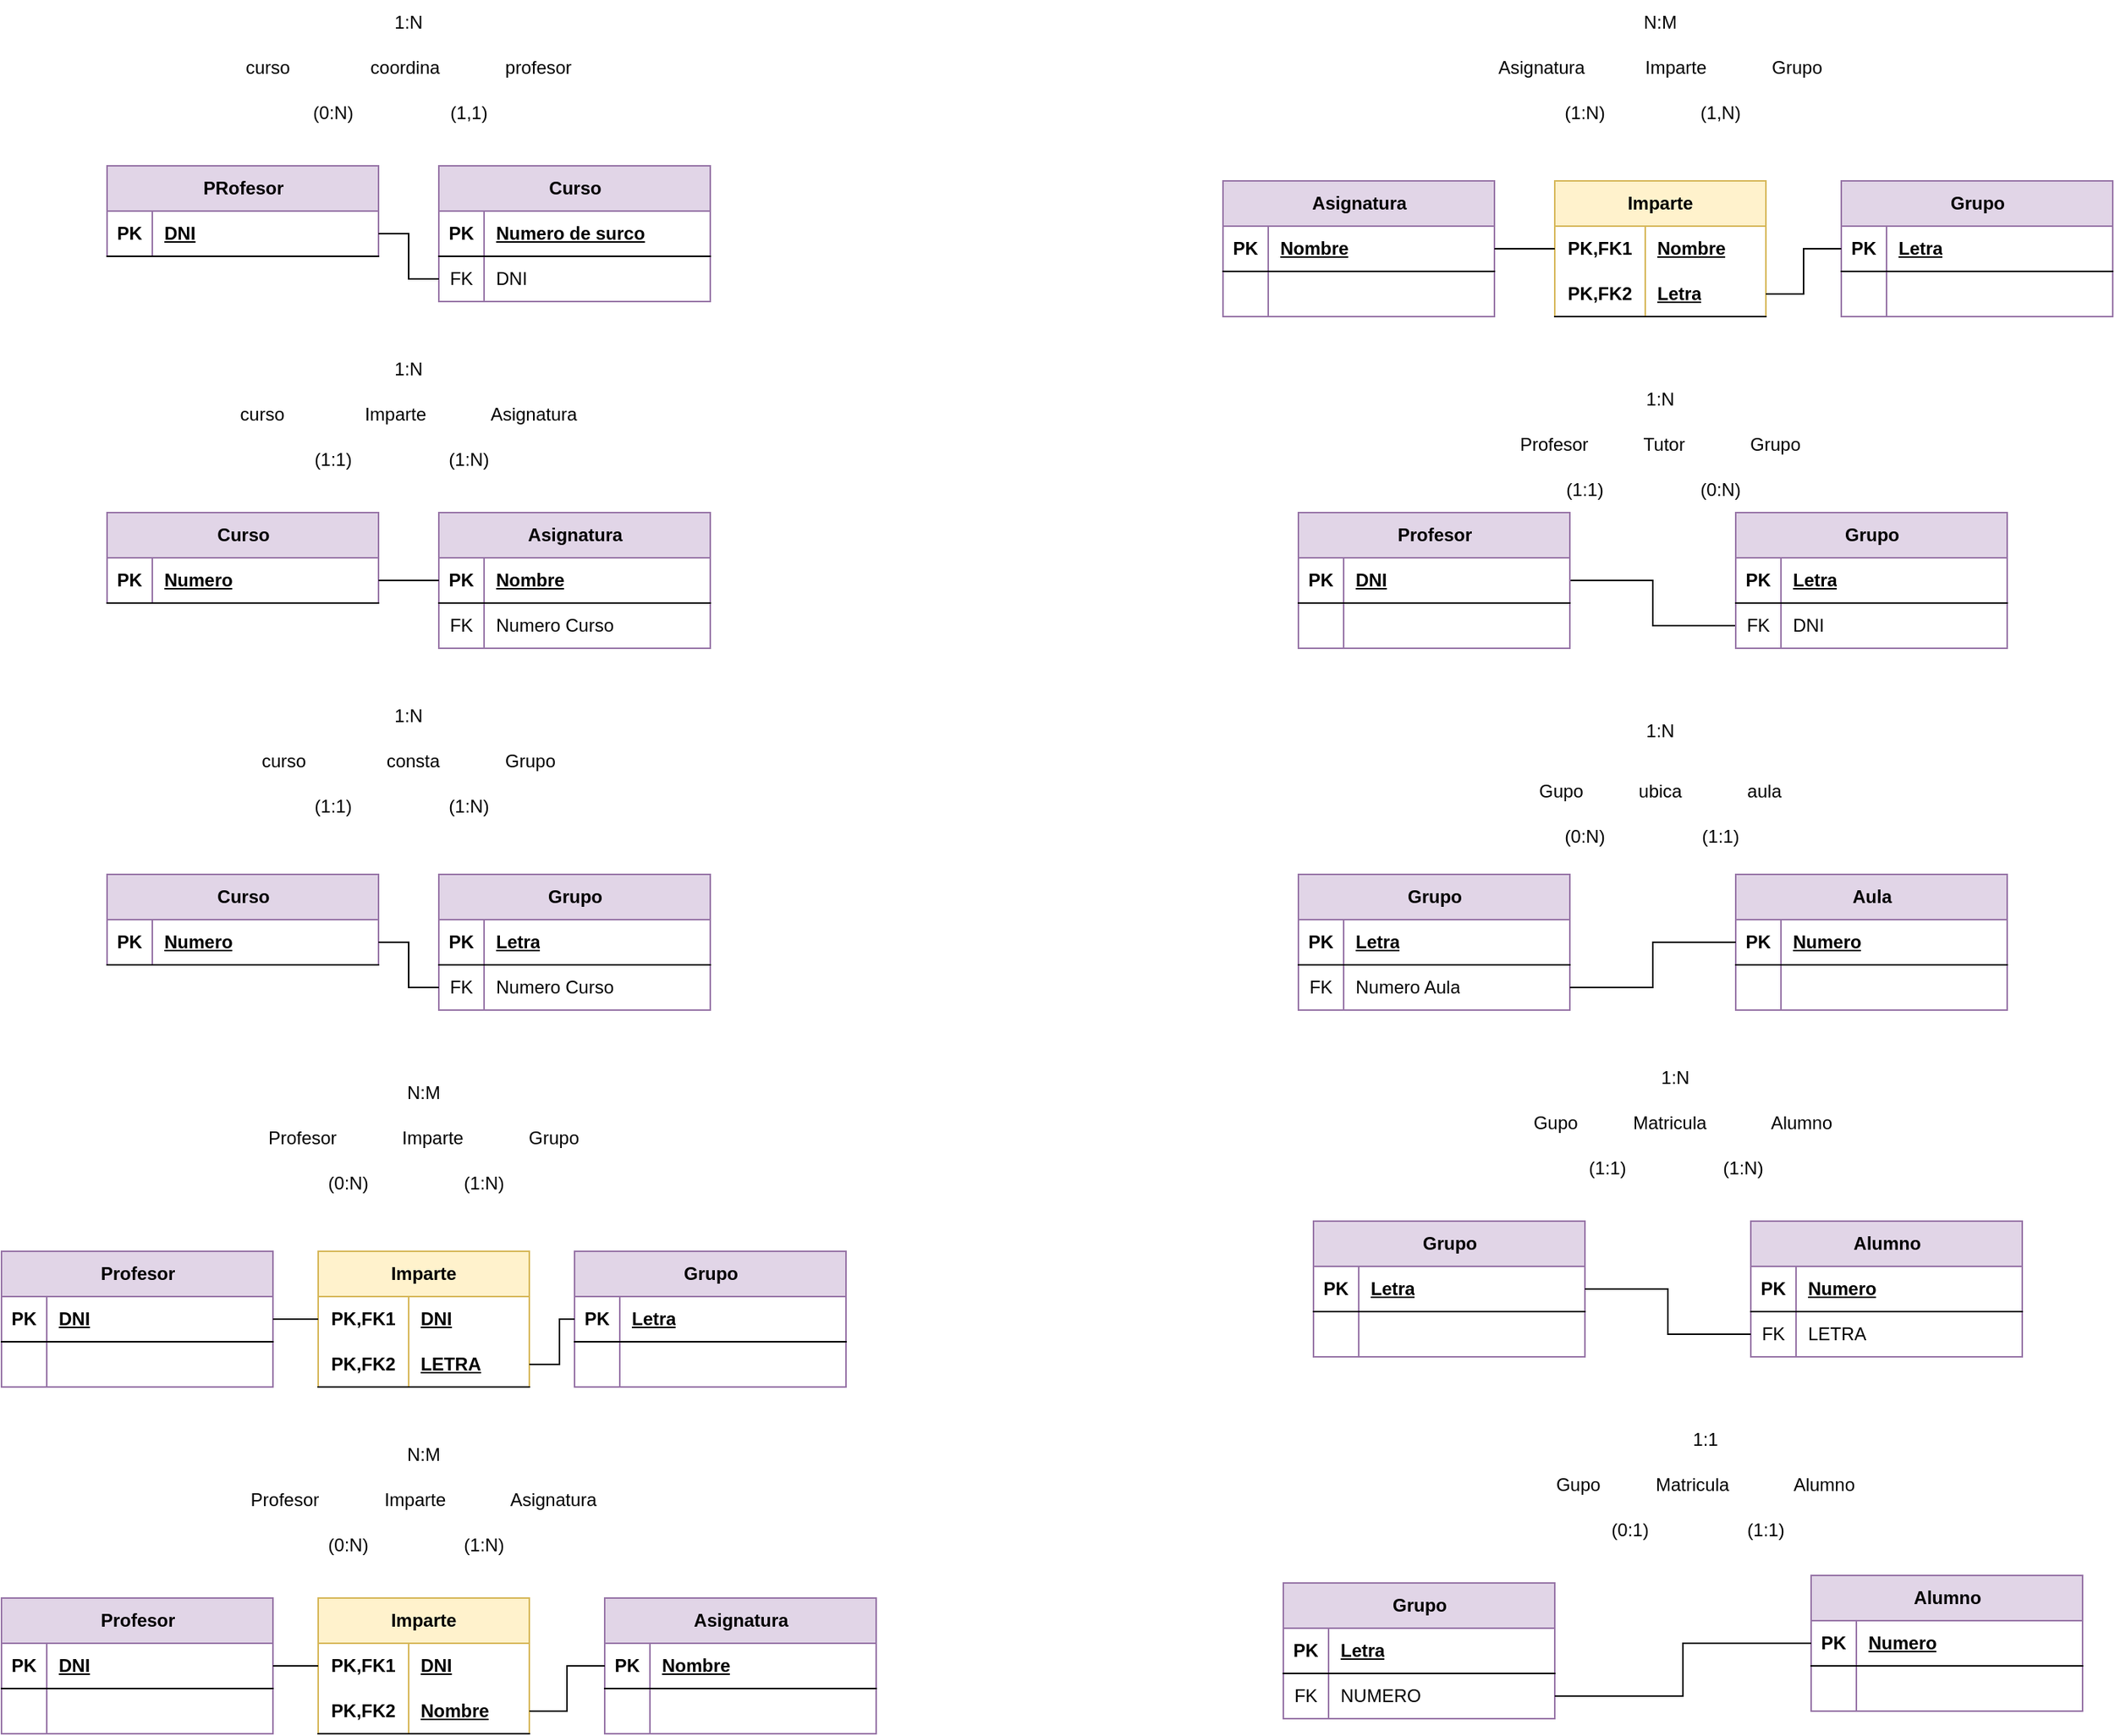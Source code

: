 <mxfile version="22.0.8" type="github" pages="2">
  <diagram name="Página-1" id="w1vZ6GNcI8o2BXxnwdbD">
    <mxGraphModel dx="1243" dy="841" grid="1" gridSize="10" guides="1" tooltips="1" connect="1" arrows="1" fold="1" page="1" pageScale="1" pageWidth="1600" pageHeight="1200" background="#ffffff" math="0" shadow="0">
      <root>
        <mxCell id="0" />
        <mxCell id="1" parent="0" />
        <mxCell id="5XT2eddTyrO7M8xze7EH-1" value="curso &amp;nbsp; &amp;nbsp; &amp;nbsp; &amp;nbsp; &amp;nbsp; &amp;nbsp; &amp;nbsp;&amp;nbsp; coordina&amp;nbsp;&amp;nbsp;&amp;nbsp;&amp;nbsp;&amp;nbsp;&amp;nbsp;&amp;nbsp;&amp;nbsp;&amp;nbsp;&amp;nbsp;&amp;nbsp;&amp;nbsp; profesor" style="text;html=1;strokeColor=none;fillColor=none;align=center;verticalAlign=middle;whiteSpace=wrap;rounded=0;" parent="1" vertex="1">
          <mxGeometry x="240" y="50" width="280" height="30" as="geometry" />
        </mxCell>
        <mxCell id="5XT2eddTyrO7M8xze7EH-2" value="(0:N)" style="text;html=1;strokeColor=none;fillColor=none;align=center;verticalAlign=middle;whiteSpace=wrap;rounded=0;" parent="1" vertex="1">
          <mxGeometry x="300" y="80" width="60" height="30" as="geometry" />
        </mxCell>
        <mxCell id="5XT2eddTyrO7M8xze7EH-3" value="(1,1)" style="text;html=1;strokeColor=none;fillColor=none;align=center;verticalAlign=middle;whiteSpace=wrap;rounded=0;" parent="1" vertex="1">
          <mxGeometry x="390" y="80" width="60" height="30" as="geometry" />
        </mxCell>
        <mxCell id="5XT2eddTyrO7M8xze7EH-4" value="1:N" style="text;html=1;strokeColor=none;fillColor=none;align=center;verticalAlign=middle;whiteSpace=wrap;rounded=0;" parent="1" vertex="1">
          <mxGeometry x="350" y="20" width="60" height="30" as="geometry" />
        </mxCell>
        <mxCell id="5XT2eddTyrO7M8xze7EH-5" value="PRofesor" style="shape=table;startSize=30;container=1;collapsible=1;childLayout=tableLayout;fixedRows=1;rowLines=0;fontStyle=1;align=center;resizeLast=1;html=1;fillColor=#e1d5e7;strokeColor=#9673a6;" parent="1" vertex="1">
          <mxGeometry x="180" y="130" width="180" height="60" as="geometry" />
        </mxCell>
        <mxCell id="5XT2eddTyrO7M8xze7EH-6" value="" style="shape=tableRow;horizontal=0;startSize=0;swimlaneHead=0;swimlaneBody=0;fillColor=none;collapsible=0;dropTarget=0;points=[[0,0.5],[1,0.5]];portConstraint=eastwest;top=0;left=0;right=0;bottom=1;" parent="5XT2eddTyrO7M8xze7EH-5" vertex="1">
          <mxGeometry y="30" width="180" height="30" as="geometry" />
        </mxCell>
        <mxCell id="5XT2eddTyrO7M8xze7EH-7" value="PK" style="shape=partialRectangle;connectable=0;fillColor=none;top=0;left=0;bottom=0;right=0;fontStyle=1;overflow=hidden;whiteSpace=wrap;html=1;" parent="5XT2eddTyrO7M8xze7EH-6" vertex="1">
          <mxGeometry width="30" height="30" as="geometry">
            <mxRectangle width="30" height="30" as="alternateBounds" />
          </mxGeometry>
        </mxCell>
        <mxCell id="5XT2eddTyrO7M8xze7EH-8" value="DNI" style="shape=partialRectangle;connectable=0;fillColor=none;top=0;left=0;bottom=0;right=0;align=left;spacingLeft=6;fontStyle=5;overflow=hidden;whiteSpace=wrap;html=1;" parent="5XT2eddTyrO7M8xze7EH-6" vertex="1">
          <mxGeometry x="30" width="150" height="30" as="geometry">
            <mxRectangle width="150" height="30" as="alternateBounds" />
          </mxGeometry>
        </mxCell>
        <mxCell id="5XT2eddTyrO7M8xze7EH-23" value="Curso" style="shape=table;startSize=30;container=1;collapsible=1;childLayout=tableLayout;fixedRows=1;rowLines=0;fontStyle=1;align=center;resizeLast=1;html=1;fillColor=#e1d5e7;strokeColor=#9673a6;" parent="1" vertex="1">
          <mxGeometry x="400" y="130" width="180" height="90" as="geometry" />
        </mxCell>
        <mxCell id="5XT2eddTyrO7M8xze7EH-24" value="" style="shape=tableRow;horizontal=0;startSize=0;swimlaneHead=0;swimlaneBody=0;fillColor=none;collapsible=0;dropTarget=0;points=[[0,0.5],[1,0.5]];portConstraint=eastwest;top=0;left=0;right=0;bottom=1;" parent="5XT2eddTyrO7M8xze7EH-23" vertex="1">
          <mxGeometry y="30" width="180" height="30" as="geometry" />
        </mxCell>
        <mxCell id="5XT2eddTyrO7M8xze7EH-25" value="PK" style="shape=partialRectangle;connectable=0;fillColor=none;top=0;left=0;bottom=0;right=0;fontStyle=1;overflow=hidden;whiteSpace=wrap;html=1;" parent="5XT2eddTyrO7M8xze7EH-24" vertex="1">
          <mxGeometry width="30" height="30" as="geometry">
            <mxRectangle width="30" height="30" as="alternateBounds" />
          </mxGeometry>
        </mxCell>
        <mxCell id="5XT2eddTyrO7M8xze7EH-26" value="Numero de surco" style="shape=partialRectangle;connectable=0;fillColor=none;top=0;left=0;bottom=0;right=0;align=left;spacingLeft=6;fontStyle=5;overflow=hidden;whiteSpace=wrap;html=1;" parent="5XT2eddTyrO7M8xze7EH-24" vertex="1">
          <mxGeometry x="30" width="150" height="30" as="geometry">
            <mxRectangle width="150" height="30" as="alternateBounds" />
          </mxGeometry>
        </mxCell>
        <mxCell id="5XT2eddTyrO7M8xze7EH-27" value="" style="shape=tableRow;horizontal=0;startSize=0;swimlaneHead=0;swimlaneBody=0;fillColor=none;collapsible=0;dropTarget=0;points=[[0,0.5],[1,0.5]];portConstraint=eastwest;top=0;left=0;right=0;bottom=0;" parent="5XT2eddTyrO7M8xze7EH-23" vertex="1">
          <mxGeometry y="60" width="180" height="30" as="geometry" />
        </mxCell>
        <mxCell id="5XT2eddTyrO7M8xze7EH-28" value="FK" style="shape=partialRectangle;connectable=0;fillColor=none;top=0;left=0;bottom=0;right=0;editable=1;overflow=hidden;whiteSpace=wrap;html=1;" parent="5XT2eddTyrO7M8xze7EH-27" vertex="1">
          <mxGeometry width="30" height="30" as="geometry">
            <mxRectangle width="30" height="30" as="alternateBounds" />
          </mxGeometry>
        </mxCell>
        <mxCell id="5XT2eddTyrO7M8xze7EH-29" value="DNI" style="shape=partialRectangle;connectable=0;fillColor=none;top=0;left=0;bottom=0;right=0;align=left;spacingLeft=6;overflow=hidden;whiteSpace=wrap;html=1;" parent="5XT2eddTyrO7M8xze7EH-27" vertex="1">
          <mxGeometry x="30" width="150" height="30" as="geometry">
            <mxRectangle width="150" height="30" as="alternateBounds" />
          </mxGeometry>
        </mxCell>
        <mxCell id="5XT2eddTyrO7M8xze7EH-36" value="curso &amp;nbsp; &amp;nbsp; &amp;nbsp; &amp;nbsp; &amp;nbsp; &amp;nbsp; &amp;nbsp;&amp;nbsp; Imparte &amp;nbsp;&amp;nbsp;&amp;nbsp;&amp;nbsp;&amp;nbsp;&amp;nbsp;&amp;nbsp;&amp;nbsp;&amp;nbsp;&amp;nbsp;&amp;nbsp; Asignatura" style="text;html=1;strokeColor=none;fillColor=none;align=center;verticalAlign=middle;whiteSpace=wrap;rounded=0;" parent="1" vertex="1">
          <mxGeometry x="240" y="280" width="280" height="30" as="geometry" />
        </mxCell>
        <mxCell id="5XT2eddTyrO7M8xze7EH-37" value="(1:1)" style="text;html=1;strokeColor=none;fillColor=none;align=center;verticalAlign=middle;whiteSpace=wrap;rounded=0;" parent="1" vertex="1">
          <mxGeometry x="300" y="310" width="60" height="30" as="geometry" />
        </mxCell>
        <mxCell id="5XT2eddTyrO7M8xze7EH-38" value="(1:N)" style="text;html=1;strokeColor=none;fillColor=none;align=center;verticalAlign=middle;whiteSpace=wrap;rounded=0;" parent="1" vertex="1">
          <mxGeometry x="390" y="310" width="60" height="30" as="geometry" />
        </mxCell>
        <mxCell id="5XT2eddTyrO7M8xze7EH-39" value="1:N" style="text;html=1;strokeColor=none;fillColor=none;align=center;verticalAlign=middle;whiteSpace=wrap;rounded=0;" parent="1" vertex="1">
          <mxGeometry x="350" y="250" width="60" height="30" as="geometry" />
        </mxCell>
        <mxCell id="5XT2eddTyrO7M8xze7EH-40" value="Curso" style="shape=table;startSize=30;container=1;collapsible=1;childLayout=tableLayout;fixedRows=1;rowLines=0;fontStyle=1;align=center;resizeLast=1;html=1;fillColor=#e1d5e7;strokeColor=#9673a6;" parent="1" vertex="1">
          <mxGeometry x="180" y="360" width="180" height="60" as="geometry" />
        </mxCell>
        <mxCell id="5XT2eddTyrO7M8xze7EH-41" value="" style="shape=tableRow;horizontal=0;startSize=0;swimlaneHead=0;swimlaneBody=0;fillColor=none;collapsible=0;dropTarget=0;points=[[0,0.5],[1,0.5]];portConstraint=eastwest;top=0;left=0;right=0;bottom=1;" parent="5XT2eddTyrO7M8xze7EH-40" vertex="1">
          <mxGeometry y="30" width="180" height="30" as="geometry" />
        </mxCell>
        <mxCell id="5XT2eddTyrO7M8xze7EH-42" value="PK" style="shape=partialRectangle;connectable=0;fillColor=none;top=0;left=0;bottom=0;right=0;fontStyle=1;overflow=hidden;whiteSpace=wrap;html=1;" parent="5XT2eddTyrO7M8xze7EH-41" vertex="1">
          <mxGeometry width="30" height="30" as="geometry">
            <mxRectangle width="30" height="30" as="alternateBounds" />
          </mxGeometry>
        </mxCell>
        <mxCell id="5XT2eddTyrO7M8xze7EH-43" value="Numero" style="shape=partialRectangle;connectable=0;fillColor=none;top=0;left=0;bottom=0;right=0;align=left;spacingLeft=6;fontStyle=5;overflow=hidden;whiteSpace=wrap;html=1;" parent="5XT2eddTyrO7M8xze7EH-41" vertex="1">
          <mxGeometry x="30" width="150" height="30" as="geometry">
            <mxRectangle width="150" height="30" as="alternateBounds" />
          </mxGeometry>
        </mxCell>
        <mxCell id="5XT2eddTyrO7M8xze7EH-44" value="Asignatura" style="shape=table;startSize=30;container=1;collapsible=1;childLayout=tableLayout;fixedRows=1;rowLines=0;fontStyle=1;align=center;resizeLast=1;html=1;fillColor=#e1d5e7;strokeColor=#9673a6;" parent="1" vertex="1">
          <mxGeometry x="400" y="360" width="180" height="90" as="geometry" />
        </mxCell>
        <mxCell id="5XT2eddTyrO7M8xze7EH-45" value="" style="shape=tableRow;horizontal=0;startSize=0;swimlaneHead=0;swimlaneBody=0;fillColor=none;collapsible=0;dropTarget=0;points=[[0,0.5],[1,0.5]];portConstraint=eastwest;top=0;left=0;right=0;bottom=1;" parent="5XT2eddTyrO7M8xze7EH-44" vertex="1">
          <mxGeometry y="30" width="180" height="30" as="geometry" />
        </mxCell>
        <mxCell id="5XT2eddTyrO7M8xze7EH-46" value="PK" style="shape=partialRectangle;connectable=0;fillColor=none;top=0;left=0;bottom=0;right=0;fontStyle=1;overflow=hidden;whiteSpace=wrap;html=1;" parent="5XT2eddTyrO7M8xze7EH-45" vertex="1">
          <mxGeometry width="30" height="30" as="geometry">
            <mxRectangle width="30" height="30" as="alternateBounds" />
          </mxGeometry>
        </mxCell>
        <mxCell id="5XT2eddTyrO7M8xze7EH-47" value="Nombre" style="shape=partialRectangle;connectable=0;fillColor=none;top=0;left=0;bottom=0;right=0;align=left;spacingLeft=6;fontStyle=5;overflow=hidden;whiteSpace=wrap;html=1;" parent="5XT2eddTyrO7M8xze7EH-45" vertex="1">
          <mxGeometry x="30" width="150" height="30" as="geometry">
            <mxRectangle width="150" height="30" as="alternateBounds" />
          </mxGeometry>
        </mxCell>
        <mxCell id="5XT2eddTyrO7M8xze7EH-48" value="" style="shape=tableRow;horizontal=0;startSize=0;swimlaneHead=0;swimlaneBody=0;fillColor=none;collapsible=0;dropTarget=0;points=[[0,0.5],[1,0.5]];portConstraint=eastwest;top=0;left=0;right=0;bottom=0;" parent="5XT2eddTyrO7M8xze7EH-44" vertex="1">
          <mxGeometry y="60" width="180" height="30" as="geometry" />
        </mxCell>
        <mxCell id="5XT2eddTyrO7M8xze7EH-49" value="FK" style="shape=partialRectangle;connectable=0;fillColor=none;top=0;left=0;bottom=0;right=0;editable=1;overflow=hidden;whiteSpace=wrap;html=1;" parent="5XT2eddTyrO7M8xze7EH-48" vertex="1">
          <mxGeometry width="30" height="30" as="geometry">
            <mxRectangle width="30" height="30" as="alternateBounds" />
          </mxGeometry>
        </mxCell>
        <mxCell id="5XT2eddTyrO7M8xze7EH-50" value="Numero Curso" style="shape=partialRectangle;connectable=0;fillColor=none;top=0;left=0;bottom=0;right=0;align=left;spacingLeft=6;overflow=hidden;whiteSpace=wrap;html=1;" parent="5XT2eddTyrO7M8xze7EH-48" vertex="1">
          <mxGeometry x="30" width="150" height="30" as="geometry">
            <mxRectangle width="150" height="30" as="alternateBounds" />
          </mxGeometry>
        </mxCell>
        <mxCell id="5XT2eddTyrO7M8xze7EH-51" value="curso &amp;nbsp; &amp;nbsp; &amp;nbsp; &amp;nbsp; &amp;nbsp; &amp;nbsp; &amp;nbsp;&amp;nbsp; consta &amp;nbsp;&amp;nbsp;&amp;nbsp;&amp;nbsp;&amp;nbsp;&amp;nbsp;&amp;nbsp;&amp;nbsp;&amp;nbsp;&amp;nbsp;&amp;nbsp; Grupo" style="text;html=1;strokeColor=none;fillColor=none;align=center;verticalAlign=middle;whiteSpace=wrap;rounded=0;" parent="1" vertex="1">
          <mxGeometry x="240" y="510" width="280" height="30" as="geometry" />
        </mxCell>
        <mxCell id="5XT2eddTyrO7M8xze7EH-52" value="(1:1)" style="text;html=1;strokeColor=none;fillColor=none;align=center;verticalAlign=middle;whiteSpace=wrap;rounded=0;" parent="1" vertex="1">
          <mxGeometry x="300" y="540" width="60" height="30" as="geometry" />
        </mxCell>
        <mxCell id="5XT2eddTyrO7M8xze7EH-53" value="(1:N)" style="text;html=1;strokeColor=none;fillColor=none;align=center;verticalAlign=middle;whiteSpace=wrap;rounded=0;" parent="1" vertex="1">
          <mxGeometry x="390" y="540" width="60" height="30" as="geometry" />
        </mxCell>
        <mxCell id="5XT2eddTyrO7M8xze7EH-54" value="1:N" style="text;html=1;strokeColor=none;fillColor=none;align=center;verticalAlign=middle;whiteSpace=wrap;rounded=0;" parent="1" vertex="1">
          <mxGeometry x="350" y="480" width="60" height="30" as="geometry" />
        </mxCell>
        <mxCell id="5XT2eddTyrO7M8xze7EH-55" value="Curso" style="shape=table;startSize=30;container=1;collapsible=1;childLayout=tableLayout;fixedRows=1;rowLines=0;fontStyle=1;align=center;resizeLast=1;html=1;fillColor=#e1d5e7;strokeColor=#9673a6;" parent="1" vertex="1">
          <mxGeometry x="180" y="600" width="180" height="60" as="geometry" />
        </mxCell>
        <mxCell id="5XT2eddTyrO7M8xze7EH-56" value="" style="shape=tableRow;horizontal=0;startSize=0;swimlaneHead=0;swimlaneBody=0;fillColor=none;collapsible=0;dropTarget=0;points=[[0,0.5],[1,0.5]];portConstraint=eastwest;top=0;left=0;right=0;bottom=1;" parent="5XT2eddTyrO7M8xze7EH-55" vertex="1">
          <mxGeometry y="30" width="180" height="30" as="geometry" />
        </mxCell>
        <mxCell id="5XT2eddTyrO7M8xze7EH-57" value="PK" style="shape=partialRectangle;connectable=0;fillColor=none;top=0;left=0;bottom=0;right=0;fontStyle=1;overflow=hidden;whiteSpace=wrap;html=1;" parent="5XT2eddTyrO7M8xze7EH-56" vertex="1">
          <mxGeometry width="30" height="30" as="geometry">
            <mxRectangle width="30" height="30" as="alternateBounds" />
          </mxGeometry>
        </mxCell>
        <mxCell id="5XT2eddTyrO7M8xze7EH-58" value="Numero" style="shape=partialRectangle;connectable=0;fillColor=none;top=0;left=0;bottom=0;right=0;align=left;spacingLeft=6;fontStyle=5;overflow=hidden;whiteSpace=wrap;html=1;" parent="5XT2eddTyrO7M8xze7EH-56" vertex="1">
          <mxGeometry x="30" width="150" height="30" as="geometry">
            <mxRectangle width="150" height="30" as="alternateBounds" />
          </mxGeometry>
        </mxCell>
        <mxCell id="5XT2eddTyrO7M8xze7EH-59" value="Grupo" style="shape=table;startSize=30;container=1;collapsible=1;childLayout=tableLayout;fixedRows=1;rowLines=0;fontStyle=1;align=center;resizeLast=1;html=1;fillColor=#e1d5e7;strokeColor=#9673a6;" parent="1" vertex="1">
          <mxGeometry x="400" y="600" width="180" height="90" as="geometry" />
        </mxCell>
        <mxCell id="5XT2eddTyrO7M8xze7EH-60" value="" style="shape=tableRow;horizontal=0;startSize=0;swimlaneHead=0;swimlaneBody=0;fillColor=none;collapsible=0;dropTarget=0;points=[[0,0.5],[1,0.5]];portConstraint=eastwest;top=0;left=0;right=0;bottom=1;" parent="5XT2eddTyrO7M8xze7EH-59" vertex="1">
          <mxGeometry y="30" width="180" height="30" as="geometry" />
        </mxCell>
        <mxCell id="5XT2eddTyrO7M8xze7EH-61" value="PK" style="shape=partialRectangle;connectable=0;fillColor=none;top=0;left=0;bottom=0;right=0;fontStyle=1;overflow=hidden;whiteSpace=wrap;html=1;" parent="5XT2eddTyrO7M8xze7EH-60" vertex="1">
          <mxGeometry width="30" height="30" as="geometry">
            <mxRectangle width="30" height="30" as="alternateBounds" />
          </mxGeometry>
        </mxCell>
        <mxCell id="5XT2eddTyrO7M8xze7EH-62" value="Letra" style="shape=partialRectangle;connectable=0;fillColor=none;top=0;left=0;bottom=0;right=0;align=left;spacingLeft=6;fontStyle=5;overflow=hidden;whiteSpace=wrap;html=1;" parent="5XT2eddTyrO7M8xze7EH-60" vertex="1">
          <mxGeometry x="30" width="150" height="30" as="geometry">
            <mxRectangle width="150" height="30" as="alternateBounds" />
          </mxGeometry>
        </mxCell>
        <mxCell id="5XT2eddTyrO7M8xze7EH-63" value="" style="shape=tableRow;horizontal=0;startSize=0;swimlaneHead=0;swimlaneBody=0;fillColor=none;collapsible=0;dropTarget=0;points=[[0,0.5],[1,0.5]];portConstraint=eastwest;top=0;left=0;right=0;bottom=0;" parent="5XT2eddTyrO7M8xze7EH-59" vertex="1">
          <mxGeometry y="60" width="180" height="30" as="geometry" />
        </mxCell>
        <mxCell id="5XT2eddTyrO7M8xze7EH-64" value="FK" style="shape=partialRectangle;connectable=0;fillColor=none;top=0;left=0;bottom=0;right=0;editable=1;overflow=hidden;whiteSpace=wrap;html=1;" parent="5XT2eddTyrO7M8xze7EH-63" vertex="1">
          <mxGeometry width="30" height="30" as="geometry">
            <mxRectangle width="30" height="30" as="alternateBounds" />
          </mxGeometry>
        </mxCell>
        <mxCell id="5XT2eddTyrO7M8xze7EH-65" value="Numero Curso" style="shape=partialRectangle;connectable=0;fillColor=none;top=0;left=0;bottom=0;right=0;align=left;spacingLeft=6;overflow=hidden;whiteSpace=wrap;html=1;" parent="5XT2eddTyrO7M8xze7EH-63" vertex="1">
          <mxGeometry x="30" width="150" height="30" as="geometry">
            <mxRectangle width="150" height="30" as="alternateBounds" />
          </mxGeometry>
        </mxCell>
        <mxCell id="5XT2eddTyrO7M8xze7EH-66" value="Profesor" style="shape=table;startSize=30;container=1;collapsible=1;childLayout=tableLayout;fixedRows=1;rowLines=0;fontStyle=1;align=center;resizeLast=1;html=1;fillColor=#e1d5e7;strokeColor=#9673a6;" parent="1" vertex="1">
          <mxGeometry x="110" y="850" width="180" height="90" as="geometry" />
        </mxCell>
        <mxCell id="5XT2eddTyrO7M8xze7EH-67" value="" style="shape=tableRow;horizontal=0;startSize=0;swimlaneHead=0;swimlaneBody=0;fillColor=none;collapsible=0;dropTarget=0;points=[[0,0.5],[1,0.5]];portConstraint=eastwest;top=0;left=0;right=0;bottom=1;" parent="5XT2eddTyrO7M8xze7EH-66" vertex="1">
          <mxGeometry y="30" width="180" height="30" as="geometry" />
        </mxCell>
        <mxCell id="5XT2eddTyrO7M8xze7EH-68" value="PK" style="shape=partialRectangle;connectable=0;fillColor=none;top=0;left=0;bottom=0;right=0;fontStyle=1;overflow=hidden;whiteSpace=wrap;html=1;" parent="5XT2eddTyrO7M8xze7EH-67" vertex="1">
          <mxGeometry width="30" height="30" as="geometry">
            <mxRectangle width="30" height="30" as="alternateBounds" />
          </mxGeometry>
        </mxCell>
        <mxCell id="5XT2eddTyrO7M8xze7EH-69" value="DNI" style="shape=partialRectangle;connectable=0;fillColor=none;top=0;left=0;bottom=0;right=0;align=left;spacingLeft=6;fontStyle=5;overflow=hidden;whiteSpace=wrap;html=1;" parent="5XT2eddTyrO7M8xze7EH-67" vertex="1">
          <mxGeometry x="30" width="150" height="30" as="geometry">
            <mxRectangle width="150" height="30" as="alternateBounds" />
          </mxGeometry>
        </mxCell>
        <mxCell id="5XT2eddTyrO7M8xze7EH-70" value="" style="shape=tableRow;horizontal=0;startSize=0;swimlaneHead=0;swimlaneBody=0;fillColor=none;collapsible=0;dropTarget=0;points=[[0,0.5],[1,0.5]];portConstraint=eastwest;top=0;left=0;right=0;bottom=0;" parent="5XT2eddTyrO7M8xze7EH-66" vertex="1">
          <mxGeometry y="60" width="180" height="30" as="geometry" />
        </mxCell>
        <mxCell id="5XT2eddTyrO7M8xze7EH-71" value="" style="shape=partialRectangle;connectable=0;fillColor=none;top=0;left=0;bottom=0;right=0;editable=1;overflow=hidden;whiteSpace=wrap;html=1;" parent="5XT2eddTyrO7M8xze7EH-70" vertex="1">
          <mxGeometry width="30" height="30" as="geometry">
            <mxRectangle width="30" height="30" as="alternateBounds" />
          </mxGeometry>
        </mxCell>
        <mxCell id="5XT2eddTyrO7M8xze7EH-72" value="" style="shape=partialRectangle;connectable=0;fillColor=none;top=0;left=0;bottom=0;right=0;align=left;spacingLeft=6;overflow=hidden;whiteSpace=wrap;html=1;" parent="5XT2eddTyrO7M8xze7EH-70" vertex="1">
          <mxGeometry x="30" width="150" height="30" as="geometry">
            <mxRectangle width="150" height="30" as="alternateBounds" />
          </mxGeometry>
        </mxCell>
        <mxCell id="5XT2eddTyrO7M8xze7EH-73" value="Profesor &amp;nbsp; &amp;nbsp; &amp;nbsp; &amp;nbsp; &amp;nbsp; &amp;nbsp; Imparte &amp;nbsp;&amp;nbsp;&amp;nbsp;&amp;nbsp;&amp;nbsp;&amp;nbsp;&amp;nbsp;&amp;nbsp;&amp;nbsp;&amp;nbsp;&amp;nbsp; Grupo" style="text;html=1;strokeColor=none;fillColor=none;align=center;verticalAlign=middle;whiteSpace=wrap;rounded=0;" parent="1" vertex="1">
          <mxGeometry x="250" y="760" width="280" height="30" as="geometry" />
        </mxCell>
        <mxCell id="5XT2eddTyrO7M8xze7EH-74" value="(0:N)" style="text;html=1;strokeColor=none;fillColor=none;align=center;verticalAlign=middle;whiteSpace=wrap;rounded=0;" parent="1" vertex="1">
          <mxGeometry x="310" y="790" width="60" height="30" as="geometry" />
        </mxCell>
        <mxCell id="5XT2eddTyrO7M8xze7EH-75" value="(1:N)" style="text;html=1;strokeColor=none;fillColor=none;align=center;verticalAlign=middle;whiteSpace=wrap;rounded=0;" parent="1" vertex="1">
          <mxGeometry x="400" y="790" width="60" height="30" as="geometry" />
        </mxCell>
        <mxCell id="5XT2eddTyrO7M8xze7EH-76" value="N:M" style="text;html=1;strokeColor=none;fillColor=none;align=center;verticalAlign=middle;whiteSpace=wrap;rounded=0;" parent="1" vertex="1">
          <mxGeometry x="360" y="730" width="60" height="30" as="geometry" />
        </mxCell>
        <mxCell id="5XT2eddTyrO7M8xze7EH-77" value="Grupo" style="shape=table;startSize=30;container=1;collapsible=1;childLayout=tableLayout;fixedRows=1;rowLines=0;fontStyle=1;align=center;resizeLast=1;html=1;fillColor=#e1d5e7;strokeColor=#9673a6;" parent="1" vertex="1">
          <mxGeometry x="490" y="850" width="180" height="90" as="geometry" />
        </mxCell>
        <mxCell id="5XT2eddTyrO7M8xze7EH-78" value="" style="shape=tableRow;horizontal=0;startSize=0;swimlaneHead=0;swimlaneBody=0;fillColor=none;collapsible=0;dropTarget=0;points=[[0,0.5],[1,0.5]];portConstraint=eastwest;top=0;left=0;right=0;bottom=1;" parent="5XT2eddTyrO7M8xze7EH-77" vertex="1">
          <mxGeometry y="30" width="180" height="30" as="geometry" />
        </mxCell>
        <mxCell id="5XT2eddTyrO7M8xze7EH-79" value="PK" style="shape=partialRectangle;connectable=0;fillColor=none;top=0;left=0;bottom=0;right=0;fontStyle=1;overflow=hidden;whiteSpace=wrap;html=1;" parent="5XT2eddTyrO7M8xze7EH-78" vertex="1">
          <mxGeometry width="30" height="30" as="geometry">
            <mxRectangle width="30" height="30" as="alternateBounds" />
          </mxGeometry>
        </mxCell>
        <mxCell id="5XT2eddTyrO7M8xze7EH-80" value="Letra" style="shape=partialRectangle;connectable=0;fillColor=none;top=0;left=0;bottom=0;right=0;align=left;spacingLeft=6;fontStyle=5;overflow=hidden;whiteSpace=wrap;html=1;" parent="5XT2eddTyrO7M8xze7EH-78" vertex="1">
          <mxGeometry x="30" width="150" height="30" as="geometry">
            <mxRectangle width="150" height="30" as="alternateBounds" />
          </mxGeometry>
        </mxCell>
        <mxCell id="5XT2eddTyrO7M8xze7EH-81" value="" style="shape=tableRow;horizontal=0;startSize=0;swimlaneHead=0;swimlaneBody=0;fillColor=none;collapsible=0;dropTarget=0;points=[[0,0.5],[1,0.5]];portConstraint=eastwest;top=0;left=0;right=0;bottom=0;" parent="5XT2eddTyrO7M8xze7EH-77" vertex="1">
          <mxGeometry y="60" width="180" height="30" as="geometry" />
        </mxCell>
        <mxCell id="5XT2eddTyrO7M8xze7EH-82" value="" style="shape=partialRectangle;connectable=0;fillColor=none;top=0;left=0;bottom=0;right=0;editable=1;overflow=hidden;whiteSpace=wrap;html=1;" parent="5XT2eddTyrO7M8xze7EH-81" vertex="1">
          <mxGeometry width="30" height="30" as="geometry">
            <mxRectangle width="30" height="30" as="alternateBounds" />
          </mxGeometry>
        </mxCell>
        <mxCell id="5XT2eddTyrO7M8xze7EH-83" value="" style="shape=partialRectangle;connectable=0;fillColor=none;top=0;left=0;bottom=0;right=0;align=left;spacingLeft=6;overflow=hidden;whiteSpace=wrap;html=1;" parent="5XT2eddTyrO7M8xze7EH-81" vertex="1">
          <mxGeometry x="30" width="150" height="30" as="geometry">
            <mxRectangle width="150" height="30" as="alternateBounds" />
          </mxGeometry>
        </mxCell>
        <mxCell id="5XT2eddTyrO7M8xze7EH-84" value="Imparte" style="shape=table;startSize=30;container=1;collapsible=1;childLayout=tableLayout;fixedRows=1;rowLines=0;fontStyle=1;align=center;resizeLast=1;html=1;whiteSpace=wrap;fillColor=#fff2cc;strokeColor=#d6b656;" parent="1" vertex="1">
          <mxGeometry x="320" y="850" width="140" height="90" as="geometry" />
        </mxCell>
        <mxCell id="5XT2eddTyrO7M8xze7EH-85" value="" style="shape=tableRow;horizontal=0;startSize=0;swimlaneHead=0;swimlaneBody=0;fillColor=none;collapsible=0;dropTarget=0;points=[[0,0.5],[1,0.5]];portConstraint=eastwest;top=0;left=0;right=0;bottom=0;html=1;" parent="5XT2eddTyrO7M8xze7EH-84" vertex="1">
          <mxGeometry y="30" width="140" height="30" as="geometry" />
        </mxCell>
        <mxCell id="5XT2eddTyrO7M8xze7EH-86" value="PK,FK1" style="shape=partialRectangle;connectable=0;fillColor=none;top=0;left=0;bottom=0;right=0;fontStyle=1;overflow=hidden;html=1;whiteSpace=wrap;" parent="5XT2eddTyrO7M8xze7EH-85" vertex="1">
          <mxGeometry width="60" height="30" as="geometry">
            <mxRectangle width="60" height="30" as="alternateBounds" />
          </mxGeometry>
        </mxCell>
        <mxCell id="5XT2eddTyrO7M8xze7EH-87" value="DNI" style="shape=partialRectangle;connectable=0;fillColor=none;top=0;left=0;bottom=0;right=0;align=left;spacingLeft=6;fontStyle=5;overflow=hidden;html=1;whiteSpace=wrap;" parent="5XT2eddTyrO7M8xze7EH-85" vertex="1">
          <mxGeometry x="60" width="80" height="30" as="geometry">
            <mxRectangle width="80" height="30" as="alternateBounds" />
          </mxGeometry>
        </mxCell>
        <mxCell id="5XT2eddTyrO7M8xze7EH-88" value="" style="shape=tableRow;horizontal=0;startSize=0;swimlaneHead=0;swimlaneBody=0;fillColor=none;collapsible=0;dropTarget=0;points=[[0,0.5],[1,0.5]];portConstraint=eastwest;top=0;left=0;right=0;bottom=1;html=1;" parent="5XT2eddTyrO7M8xze7EH-84" vertex="1">
          <mxGeometry y="60" width="140" height="30" as="geometry" />
        </mxCell>
        <mxCell id="5XT2eddTyrO7M8xze7EH-89" value="PK,FK2" style="shape=partialRectangle;connectable=0;fillColor=none;top=0;left=0;bottom=0;right=0;fontStyle=1;overflow=hidden;html=1;whiteSpace=wrap;" parent="5XT2eddTyrO7M8xze7EH-88" vertex="1">
          <mxGeometry width="60" height="30" as="geometry">
            <mxRectangle width="60" height="30" as="alternateBounds" />
          </mxGeometry>
        </mxCell>
        <mxCell id="5XT2eddTyrO7M8xze7EH-90" value="LETRA" style="shape=partialRectangle;connectable=0;fillColor=none;top=0;left=0;bottom=0;right=0;align=left;spacingLeft=6;fontStyle=5;overflow=hidden;html=1;whiteSpace=wrap;" parent="5XT2eddTyrO7M8xze7EH-88" vertex="1">
          <mxGeometry x="60" width="80" height="30" as="geometry">
            <mxRectangle width="80" height="30" as="alternateBounds" />
          </mxGeometry>
        </mxCell>
        <mxCell id="5XT2eddTyrO7M8xze7EH-97" value="Profesor &amp;nbsp; &amp;nbsp; &amp;nbsp; &amp;nbsp; &amp;nbsp; &amp;nbsp; Imparte &amp;nbsp;&amp;nbsp;&amp;nbsp;&amp;nbsp;&amp;nbsp;&amp;nbsp;&amp;nbsp;&amp;nbsp;&amp;nbsp;&amp;nbsp;&amp;nbsp; Asignatura" style="text;html=1;strokeColor=none;fillColor=none;align=center;verticalAlign=middle;whiteSpace=wrap;rounded=0;" parent="1" vertex="1">
          <mxGeometry x="250" y="1000" width="280" height="30" as="geometry" />
        </mxCell>
        <mxCell id="5XT2eddTyrO7M8xze7EH-98" value="(0:N)" style="text;html=1;strokeColor=none;fillColor=none;align=center;verticalAlign=middle;whiteSpace=wrap;rounded=0;" parent="1" vertex="1">
          <mxGeometry x="310" y="1030" width="60" height="30" as="geometry" />
        </mxCell>
        <mxCell id="5XT2eddTyrO7M8xze7EH-99" value="(1:N)" style="text;html=1;strokeColor=none;fillColor=none;align=center;verticalAlign=middle;whiteSpace=wrap;rounded=0;" parent="1" vertex="1">
          <mxGeometry x="400" y="1030" width="60" height="30" as="geometry" />
        </mxCell>
        <mxCell id="5XT2eddTyrO7M8xze7EH-100" value="N:M" style="text;html=1;strokeColor=none;fillColor=none;align=center;verticalAlign=middle;whiteSpace=wrap;rounded=0;" parent="1" vertex="1">
          <mxGeometry x="360" y="970" width="60" height="30" as="geometry" />
        </mxCell>
        <mxCell id="5XT2eddTyrO7M8xze7EH-101" value="Profesor" style="shape=table;startSize=30;container=1;collapsible=1;childLayout=tableLayout;fixedRows=1;rowLines=0;fontStyle=1;align=center;resizeLast=1;html=1;fillColor=#e1d5e7;strokeColor=#9673a6;" parent="1" vertex="1">
          <mxGeometry x="110" y="1080" width="180" height="90" as="geometry" />
        </mxCell>
        <mxCell id="5XT2eddTyrO7M8xze7EH-102" value="" style="shape=tableRow;horizontal=0;startSize=0;swimlaneHead=0;swimlaneBody=0;fillColor=none;collapsible=0;dropTarget=0;points=[[0,0.5],[1,0.5]];portConstraint=eastwest;top=0;left=0;right=0;bottom=1;" parent="5XT2eddTyrO7M8xze7EH-101" vertex="1">
          <mxGeometry y="30" width="180" height="30" as="geometry" />
        </mxCell>
        <mxCell id="5XT2eddTyrO7M8xze7EH-103" value="PK" style="shape=partialRectangle;connectable=0;fillColor=none;top=0;left=0;bottom=0;right=0;fontStyle=1;overflow=hidden;whiteSpace=wrap;html=1;" parent="5XT2eddTyrO7M8xze7EH-102" vertex="1">
          <mxGeometry width="30" height="30" as="geometry">
            <mxRectangle width="30" height="30" as="alternateBounds" />
          </mxGeometry>
        </mxCell>
        <mxCell id="5XT2eddTyrO7M8xze7EH-104" value="DNI" style="shape=partialRectangle;connectable=0;fillColor=none;top=0;left=0;bottom=0;right=0;align=left;spacingLeft=6;fontStyle=5;overflow=hidden;whiteSpace=wrap;html=1;" parent="5XT2eddTyrO7M8xze7EH-102" vertex="1">
          <mxGeometry x="30" width="150" height="30" as="geometry">
            <mxRectangle width="150" height="30" as="alternateBounds" />
          </mxGeometry>
        </mxCell>
        <mxCell id="5XT2eddTyrO7M8xze7EH-105" value="" style="shape=tableRow;horizontal=0;startSize=0;swimlaneHead=0;swimlaneBody=0;fillColor=none;collapsible=0;dropTarget=0;points=[[0,0.5],[1,0.5]];portConstraint=eastwest;top=0;left=0;right=0;bottom=0;" parent="5XT2eddTyrO7M8xze7EH-101" vertex="1">
          <mxGeometry y="60" width="180" height="30" as="geometry" />
        </mxCell>
        <mxCell id="5XT2eddTyrO7M8xze7EH-106" value="" style="shape=partialRectangle;connectable=0;fillColor=none;top=0;left=0;bottom=0;right=0;editable=1;overflow=hidden;whiteSpace=wrap;html=1;" parent="5XT2eddTyrO7M8xze7EH-105" vertex="1">
          <mxGeometry width="30" height="30" as="geometry">
            <mxRectangle width="30" height="30" as="alternateBounds" />
          </mxGeometry>
        </mxCell>
        <mxCell id="5XT2eddTyrO7M8xze7EH-107" value="" style="shape=partialRectangle;connectable=0;fillColor=none;top=0;left=0;bottom=0;right=0;align=left;spacingLeft=6;overflow=hidden;whiteSpace=wrap;html=1;" parent="5XT2eddTyrO7M8xze7EH-105" vertex="1">
          <mxGeometry x="30" width="150" height="30" as="geometry">
            <mxRectangle width="150" height="30" as="alternateBounds" />
          </mxGeometry>
        </mxCell>
        <mxCell id="5XT2eddTyrO7M8xze7EH-108" value="Imparte" style="shape=table;startSize=30;container=1;collapsible=1;childLayout=tableLayout;fixedRows=1;rowLines=0;fontStyle=1;align=center;resizeLast=1;html=1;whiteSpace=wrap;fillColor=#fff2cc;strokeColor=#d6b656;" parent="1" vertex="1">
          <mxGeometry x="320" y="1080" width="140" height="90" as="geometry" />
        </mxCell>
        <mxCell id="5XT2eddTyrO7M8xze7EH-109" value="" style="shape=tableRow;horizontal=0;startSize=0;swimlaneHead=0;swimlaneBody=0;fillColor=none;collapsible=0;dropTarget=0;points=[[0,0.5],[1,0.5]];portConstraint=eastwest;top=0;left=0;right=0;bottom=0;html=1;" parent="5XT2eddTyrO7M8xze7EH-108" vertex="1">
          <mxGeometry y="30" width="140" height="30" as="geometry" />
        </mxCell>
        <mxCell id="5XT2eddTyrO7M8xze7EH-110" value="PK,FK1" style="shape=partialRectangle;connectable=0;fillColor=none;top=0;left=0;bottom=0;right=0;fontStyle=1;overflow=hidden;html=1;whiteSpace=wrap;" parent="5XT2eddTyrO7M8xze7EH-109" vertex="1">
          <mxGeometry width="60" height="30" as="geometry">
            <mxRectangle width="60" height="30" as="alternateBounds" />
          </mxGeometry>
        </mxCell>
        <mxCell id="5XT2eddTyrO7M8xze7EH-111" value="DNI" style="shape=partialRectangle;connectable=0;fillColor=none;top=0;left=0;bottom=0;right=0;align=left;spacingLeft=6;fontStyle=5;overflow=hidden;html=1;whiteSpace=wrap;" parent="5XT2eddTyrO7M8xze7EH-109" vertex="1">
          <mxGeometry x="60" width="80" height="30" as="geometry">
            <mxRectangle width="80" height="30" as="alternateBounds" />
          </mxGeometry>
        </mxCell>
        <mxCell id="5XT2eddTyrO7M8xze7EH-112" value="" style="shape=tableRow;horizontal=0;startSize=0;swimlaneHead=0;swimlaneBody=0;fillColor=none;collapsible=0;dropTarget=0;points=[[0,0.5],[1,0.5]];portConstraint=eastwest;top=0;left=0;right=0;bottom=1;html=1;" parent="5XT2eddTyrO7M8xze7EH-108" vertex="1">
          <mxGeometry y="60" width="140" height="30" as="geometry" />
        </mxCell>
        <mxCell id="5XT2eddTyrO7M8xze7EH-113" value="PK,FK2" style="shape=partialRectangle;connectable=0;fillColor=none;top=0;left=0;bottom=0;right=0;fontStyle=1;overflow=hidden;html=1;whiteSpace=wrap;" parent="5XT2eddTyrO7M8xze7EH-112" vertex="1">
          <mxGeometry width="60" height="30" as="geometry">
            <mxRectangle width="60" height="30" as="alternateBounds" />
          </mxGeometry>
        </mxCell>
        <mxCell id="5XT2eddTyrO7M8xze7EH-114" value="Nombre" style="shape=partialRectangle;connectable=0;fillColor=none;top=0;left=0;bottom=0;right=0;align=left;spacingLeft=6;fontStyle=5;overflow=hidden;html=1;whiteSpace=wrap;" parent="5XT2eddTyrO7M8xze7EH-112" vertex="1">
          <mxGeometry x="60" width="80" height="30" as="geometry">
            <mxRectangle width="80" height="30" as="alternateBounds" />
          </mxGeometry>
        </mxCell>
        <mxCell id="5XT2eddTyrO7M8xze7EH-128" value="Asignatura" style="shape=table;startSize=30;container=1;collapsible=1;childLayout=tableLayout;fixedRows=1;rowLines=0;fontStyle=1;align=center;resizeLast=1;html=1;fillColor=#e1d5e7;strokeColor=#9673a6;" parent="1" vertex="1">
          <mxGeometry x="510" y="1080" width="180" height="90" as="geometry" />
        </mxCell>
        <mxCell id="5XT2eddTyrO7M8xze7EH-129" value="" style="shape=tableRow;horizontal=0;startSize=0;swimlaneHead=0;swimlaneBody=0;fillColor=none;collapsible=0;dropTarget=0;points=[[0,0.5],[1,0.5]];portConstraint=eastwest;top=0;left=0;right=0;bottom=1;" parent="5XT2eddTyrO7M8xze7EH-128" vertex="1">
          <mxGeometry y="30" width="180" height="30" as="geometry" />
        </mxCell>
        <mxCell id="5XT2eddTyrO7M8xze7EH-130" value="PK" style="shape=partialRectangle;connectable=0;fillColor=none;top=0;left=0;bottom=0;right=0;fontStyle=1;overflow=hidden;whiteSpace=wrap;html=1;" parent="5XT2eddTyrO7M8xze7EH-129" vertex="1">
          <mxGeometry width="30" height="30" as="geometry">
            <mxRectangle width="30" height="30" as="alternateBounds" />
          </mxGeometry>
        </mxCell>
        <mxCell id="5XT2eddTyrO7M8xze7EH-131" value="Nombre" style="shape=partialRectangle;connectable=0;fillColor=none;top=0;left=0;bottom=0;right=0;align=left;spacingLeft=6;fontStyle=5;overflow=hidden;whiteSpace=wrap;html=1;" parent="5XT2eddTyrO7M8xze7EH-129" vertex="1">
          <mxGeometry x="30" width="150" height="30" as="geometry">
            <mxRectangle width="150" height="30" as="alternateBounds" />
          </mxGeometry>
        </mxCell>
        <mxCell id="5XT2eddTyrO7M8xze7EH-132" value="" style="shape=tableRow;horizontal=0;startSize=0;swimlaneHead=0;swimlaneBody=0;fillColor=none;collapsible=0;dropTarget=0;points=[[0,0.5],[1,0.5]];portConstraint=eastwest;top=0;left=0;right=0;bottom=0;" parent="5XT2eddTyrO7M8xze7EH-128" vertex="1">
          <mxGeometry y="60" width="180" height="30" as="geometry" />
        </mxCell>
        <mxCell id="5XT2eddTyrO7M8xze7EH-133" value="" style="shape=partialRectangle;connectable=0;fillColor=none;top=0;left=0;bottom=0;right=0;editable=1;overflow=hidden;whiteSpace=wrap;html=1;" parent="5XT2eddTyrO7M8xze7EH-132" vertex="1">
          <mxGeometry width="30" height="30" as="geometry">
            <mxRectangle width="30" height="30" as="alternateBounds" />
          </mxGeometry>
        </mxCell>
        <mxCell id="5XT2eddTyrO7M8xze7EH-134" value="" style="shape=partialRectangle;connectable=0;fillColor=none;top=0;left=0;bottom=0;right=0;align=left;spacingLeft=6;overflow=hidden;whiteSpace=wrap;html=1;" parent="5XT2eddTyrO7M8xze7EH-132" vertex="1">
          <mxGeometry x="30" width="150" height="30" as="geometry">
            <mxRectangle width="150" height="30" as="alternateBounds" />
          </mxGeometry>
        </mxCell>
        <mxCell id="5XT2eddTyrO7M8xze7EH-135" value="Asignatura &amp;nbsp; &amp;nbsp; &amp;nbsp; &amp;nbsp; &amp;nbsp;&amp;nbsp; Imparte &amp;nbsp;&amp;nbsp;&amp;nbsp;&amp;nbsp;&amp;nbsp;&amp;nbsp;&amp;nbsp;&amp;nbsp;&amp;nbsp;&amp;nbsp;&amp;nbsp; Grupo" style="text;html=1;strokeColor=none;fillColor=none;align=center;verticalAlign=middle;whiteSpace=wrap;rounded=0;" parent="1" vertex="1">
          <mxGeometry x="1070" y="50" width="280" height="30" as="geometry" />
        </mxCell>
        <mxCell id="5XT2eddTyrO7M8xze7EH-136" value="(1:N)" style="text;html=1;strokeColor=none;fillColor=none;align=center;verticalAlign=middle;whiteSpace=wrap;rounded=0;" parent="1" vertex="1">
          <mxGeometry x="1130" y="80" width="60" height="30" as="geometry" />
        </mxCell>
        <mxCell id="5XT2eddTyrO7M8xze7EH-137" value="(1,N)" style="text;html=1;strokeColor=none;fillColor=none;align=center;verticalAlign=middle;whiteSpace=wrap;rounded=0;" parent="1" vertex="1">
          <mxGeometry x="1220" y="80" width="60" height="30" as="geometry" />
        </mxCell>
        <mxCell id="5XT2eddTyrO7M8xze7EH-138" value="N:M" style="text;html=1;strokeColor=none;fillColor=none;align=center;verticalAlign=middle;whiteSpace=wrap;rounded=0;" parent="1" vertex="1">
          <mxGeometry x="1180" y="20" width="60" height="30" as="geometry" />
        </mxCell>
        <mxCell id="5XT2eddTyrO7M8xze7EH-139" value="Asignatura" style="shape=table;startSize=30;container=1;collapsible=1;childLayout=tableLayout;fixedRows=1;rowLines=0;fontStyle=1;align=center;resizeLast=1;html=1;fillColor=#e1d5e7;strokeColor=#9673a6;" parent="1" vertex="1">
          <mxGeometry x="920" y="140" width="180" height="90" as="geometry" />
        </mxCell>
        <mxCell id="5XT2eddTyrO7M8xze7EH-140" value="" style="shape=tableRow;horizontal=0;startSize=0;swimlaneHead=0;swimlaneBody=0;fillColor=none;collapsible=0;dropTarget=0;points=[[0,0.5],[1,0.5]];portConstraint=eastwest;top=0;left=0;right=0;bottom=1;" parent="5XT2eddTyrO7M8xze7EH-139" vertex="1">
          <mxGeometry y="30" width="180" height="30" as="geometry" />
        </mxCell>
        <mxCell id="5XT2eddTyrO7M8xze7EH-141" value="PK" style="shape=partialRectangle;connectable=0;fillColor=none;top=0;left=0;bottom=0;right=0;fontStyle=1;overflow=hidden;whiteSpace=wrap;html=1;" parent="5XT2eddTyrO7M8xze7EH-140" vertex="1">
          <mxGeometry width="30" height="30" as="geometry">
            <mxRectangle width="30" height="30" as="alternateBounds" />
          </mxGeometry>
        </mxCell>
        <mxCell id="5XT2eddTyrO7M8xze7EH-142" value="Nombre" style="shape=partialRectangle;connectable=0;fillColor=none;top=0;left=0;bottom=0;right=0;align=left;spacingLeft=6;fontStyle=5;overflow=hidden;whiteSpace=wrap;html=1;" parent="5XT2eddTyrO7M8xze7EH-140" vertex="1">
          <mxGeometry x="30" width="150" height="30" as="geometry">
            <mxRectangle width="150" height="30" as="alternateBounds" />
          </mxGeometry>
        </mxCell>
        <mxCell id="5XT2eddTyrO7M8xze7EH-143" value="" style="shape=tableRow;horizontal=0;startSize=0;swimlaneHead=0;swimlaneBody=0;fillColor=none;collapsible=0;dropTarget=0;points=[[0,0.5],[1,0.5]];portConstraint=eastwest;top=0;left=0;right=0;bottom=0;" parent="5XT2eddTyrO7M8xze7EH-139" vertex="1">
          <mxGeometry y="60" width="180" height="30" as="geometry" />
        </mxCell>
        <mxCell id="5XT2eddTyrO7M8xze7EH-144" value="" style="shape=partialRectangle;connectable=0;fillColor=none;top=0;left=0;bottom=0;right=0;editable=1;overflow=hidden;whiteSpace=wrap;html=1;" parent="5XT2eddTyrO7M8xze7EH-143" vertex="1">
          <mxGeometry width="30" height="30" as="geometry">
            <mxRectangle width="30" height="30" as="alternateBounds" />
          </mxGeometry>
        </mxCell>
        <mxCell id="5XT2eddTyrO7M8xze7EH-145" value="" style="shape=partialRectangle;connectable=0;fillColor=none;top=0;left=0;bottom=0;right=0;align=left;spacingLeft=6;overflow=hidden;whiteSpace=wrap;html=1;" parent="5XT2eddTyrO7M8xze7EH-143" vertex="1">
          <mxGeometry x="30" width="150" height="30" as="geometry">
            <mxRectangle width="150" height="30" as="alternateBounds" />
          </mxGeometry>
        </mxCell>
        <mxCell id="5XT2eddTyrO7M8xze7EH-146" value="Imparte" style="shape=table;startSize=30;container=1;collapsible=1;childLayout=tableLayout;fixedRows=1;rowLines=0;fontStyle=1;align=center;resizeLast=1;html=1;whiteSpace=wrap;fillColor=#fff2cc;strokeColor=#d6b656;" parent="1" vertex="1">
          <mxGeometry x="1140" y="140" width="140" height="90" as="geometry" />
        </mxCell>
        <mxCell id="5XT2eddTyrO7M8xze7EH-147" value="" style="shape=tableRow;horizontal=0;startSize=0;swimlaneHead=0;swimlaneBody=0;fillColor=none;collapsible=0;dropTarget=0;points=[[0,0.5],[1,0.5]];portConstraint=eastwest;top=0;left=0;right=0;bottom=0;html=1;" parent="5XT2eddTyrO7M8xze7EH-146" vertex="1">
          <mxGeometry y="30" width="140" height="30" as="geometry" />
        </mxCell>
        <mxCell id="5XT2eddTyrO7M8xze7EH-148" value="PK,FK1" style="shape=partialRectangle;connectable=0;fillColor=none;top=0;left=0;bottom=0;right=0;fontStyle=1;overflow=hidden;html=1;whiteSpace=wrap;" parent="5XT2eddTyrO7M8xze7EH-147" vertex="1">
          <mxGeometry width="60" height="30" as="geometry">
            <mxRectangle width="60" height="30" as="alternateBounds" />
          </mxGeometry>
        </mxCell>
        <mxCell id="5XT2eddTyrO7M8xze7EH-149" value="Nombre" style="shape=partialRectangle;connectable=0;fillColor=none;top=0;left=0;bottom=0;right=0;align=left;spacingLeft=6;fontStyle=5;overflow=hidden;html=1;whiteSpace=wrap;" parent="5XT2eddTyrO7M8xze7EH-147" vertex="1">
          <mxGeometry x="60" width="80" height="30" as="geometry">
            <mxRectangle width="80" height="30" as="alternateBounds" />
          </mxGeometry>
        </mxCell>
        <mxCell id="5XT2eddTyrO7M8xze7EH-150" value="" style="shape=tableRow;horizontal=0;startSize=0;swimlaneHead=0;swimlaneBody=0;fillColor=none;collapsible=0;dropTarget=0;points=[[0,0.5],[1,0.5]];portConstraint=eastwest;top=0;left=0;right=0;bottom=1;html=1;" parent="5XT2eddTyrO7M8xze7EH-146" vertex="1">
          <mxGeometry y="60" width="140" height="30" as="geometry" />
        </mxCell>
        <mxCell id="5XT2eddTyrO7M8xze7EH-151" value="PK,FK2" style="shape=partialRectangle;connectable=0;fillColor=none;top=0;left=0;bottom=0;right=0;fontStyle=1;overflow=hidden;html=1;whiteSpace=wrap;" parent="5XT2eddTyrO7M8xze7EH-150" vertex="1">
          <mxGeometry width="60" height="30" as="geometry">
            <mxRectangle width="60" height="30" as="alternateBounds" />
          </mxGeometry>
        </mxCell>
        <mxCell id="5XT2eddTyrO7M8xze7EH-152" value="Letra" style="shape=partialRectangle;connectable=0;fillColor=none;top=0;left=0;bottom=0;right=0;align=left;spacingLeft=6;fontStyle=5;overflow=hidden;html=1;whiteSpace=wrap;" parent="5XT2eddTyrO7M8xze7EH-150" vertex="1">
          <mxGeometry x="60" width="80" height="30" as="geometry">
            <mxRectangle width="80" height="30" as="alternateBounds" />
          </mxGeometry>
        </mxCell>
        <mxCell id="5XT2eddTyrO7M8xze7EH-153" value="Grupo" style="shape=table;startSize=30;container=1;collapsible=1;childLayout=tableLayout;fixedRows=1;rowLines=0;fontStyle=1;align=center;resizeLast=1;html=1;fillColor=#e1d5e7;strokeColor=#9673a6;" parent="1" vertex="1">
          <mxGeometry x="1330" y="140" width="180" height="90" as="geometry" />
        </mxCell>
        <mxCell id="5XT2eddTyrO7M8xze7EH-154" value="" style="shape=tableRow;horizontal=0;startSize=0;swimlaneHead=0;swimlaneBody=0;fillColor=none;collapsible=0;dropTarget=0;points=[[0,0.5],[1,0.5]];portConstraint=eastwest;top=0;left=0;right=0;bottom=1;" parent="5XT2eddTyrO7M8xze7EH-153" vertex="1">
          <mxGeometry y="30" width="180" height="30" as="geometry" />
        </mxCell>
        <mxCell id="5XT2eddTyrO7M8xze7EH-155" value="PK" style="shape=partialRectangle;connectable=0;fillColor=none;top=0;left=0;bottom=0;right=0;fontStyle=1;overflow=hidden;whiteSpace=wrap;html=1;" parent="5XT2eddTyrO7M8xze7EH-154" vertex="1">
          <mxGeometry width="30" height="30" as="geometry">
            <mxRectangle width="30" height="30" as="alternateBounds" />
          </mxGeometry>
        </mxCell>
        <mxCell id="5XT2eddTyrO7M8xze7EH-156" value="Letra" style="shape=partialRectangle;connectable=0;fillColor=none;top=0;left=0;bottom=0;right=0;align=left;spacingLeft=6;fontStyle=5;overflow=hidden;whiteSpace=wrap;html=1;" parent="5XT2eddTyrO7M8xze7EH-154" vertex="1">
          <mxGeometry x="30" width="150" height="30" as="geometry">
            <mxRectangle width="150" height="30" as="alternateBounds" />
          </mxGeometry>
        </mxCell>
        <mxCell id="5XT2eddTyrO7M8xze7EH-157" value="" style="shape=tableRow;horizontal=0;startSize=0;swimlaneHead=0;swimlaneBody=0;fillColor=none;collapsible=0;dropTarget=0;points=[[0,0.5],[1,0.5]];portConstraint=eastwest;top=0;left=0;right=0;bottom=0;" parent="5XT2eddTyrO7M8xze7EH-153" vertex="1">
          <mxGeometry y="60" width="180" height="30" as="geometry" />
        </mxCell>
        <mxCell id="5XT2eddTyrO7M8xze7EH-158" value="" style="shape=partialRectangle;connectable=0;fillColor=none;top=0;left=0;bottom=0;right=0;editable=1;overflow=hidden;whiteSpace=wrap;html=1;" parent="5XT2eddTyrO7M8xze7EH-157" vertex="1">
          <mxGeometry width="30" height="30" as="geometry">
            <mxRectangle width="30" height="30" as="alternateBounds" />
          </mxGeometry>
        </mxCell>
        <mxCell id="5XT2eddTyrO7M8xze7EH-159" value="" style="shape=partialRectangle;connectable=0;fillColor=none;top=0;left=0;bottom=0;right=0;align=left;spacingLeft=6;overflow=hidden;whiteSpace=wrap;html=1;" parent="5XT2eddTyrO7M8xze7EH-157" vertex="1">
          <mxGeometry x="30" width="150" height="30" as="geometry">
            <mxRectangle width="150" height="30" as="alternateBounds" />
          </mxGeometry>
        </mxCell>
        <mxCell id="5XT2eddTyrO7M8xze7EH-185" style="edgeStyle=orthogonalEdgeStyle;rounded=0;orthogonalLoop=1;jettySize=auto;html=1;endArrow=none;endFill=0;" parent="1" source="5XT2eddTyrO7M8xze7EH-160" target="5XT2eddTyrO7M8xze7EH-171" edge="1">
          <mxGeometry relative="1" as="geometry" />
        </mxCell>
        <mxCell id="5XT2eddTyrO7M8xze7EH-160" value="Profesor" style="shape=table;startSize=30;container=1;collapsible=1;childLayout=tableLayout;fixedRows=1;rowLines=0;fontStyle=1;align=center;resizeLast=1;html=1;fillColor=#e1d5e7;strokeColor=#9673a6;" parent="1" vertex="1">
          <mxGeometry x="970" y="360" width="180" height="90" as="geometry" />
        </mxCell>
        <mxCell id="5XT2eddTyrO7M8xze7EH-161" value="" style="shape=tableRow;horizontal=0;startSize=0;swimlaneHead=0;swimlaneBody=0;fillColor=none;collapsible=0;dropTarget=0;points=[[0,0.5],[1,0.5]];portConstraint=eastwest;top=0;left=0;right=0;bottom=1;" parent="5XT2eddTyrO7M8xze7EH-160" vertex="1">
          <mxGeometry y="30" width="180" height="30" as="geometry" />
        </mxCell>
        <mxCell id="5XT2eddTyrO7M8xze7EH-162" value="PK" style="shape=partialRectangle;connectable=0;fillColor=none;top=0;left=0;bottom=0;right=0;fontStyle=1;overflow=hidden;whiteSpace=wrap;html=1;" parent="5XT2eddTyrO7M8xze7EH-161" vertex="1">
          <mxGeometry width="30" height="30" as="geometry">
            <mxRectangle width="30" height="30" as="alternateBounds" />
          </mxGeometry>
        </mxCell>
        <mxCell id="5XT2eddTyrO7M8xze7EH-163" value="DNI" style="shape=partialRectangle;connectable=0;fillColor=none;top=0;left=0;bottom=0;right=0;align=left;spacingLeft=6;fontStyle=5;overflow=hidden;whiteSpace=wrap;html=1;" parent="5XT2eddTyrO7M8xze7EH-161" vertex="1">
          <mxGeometry x="30" width="150" height="30" as="geometry">
            <mxRectangle width="150" height="30" as="alternateBounds" />
          </mxGeometry>
        </mxCell>
        <mxCell id="5XT2eddTyrO7M8xze7EH-164" value="" style="shape=tableRow;horizontal=0;startSize=0;swimlaneHead=0;swimlaneBody=0;fillColor=none;collapsible=0;dropTarget=0;points=[[0,0.5],[1,0.5]];portConstraint=eastwest;top=0;left=0;right=0;bottom=0;" parent="5XT2eddTyrO7M8xze7EH-160" vertex="1">
          <mxGeometry y="60" width="180" height="30" as="geometry" />
        </mxCell>
        <mxCell id="5XT2eddTyrO7M8xze7EH-165" value="" style="shape=partialRectangle;connectable=0;fillColor=none;top=0;left=0;bottom=0;right=0;editable=1;overflow=hidden;whiteSpace=wrap;html=1;" parent="5XT2eddTyrO7M8xze7EH-164" vertex="1">
          <mxGeometry width="30" height="30" as="geometry">
            <mxRectangle width="30" height="30" as="alternateBounds" />
          </mxGeometry>
        </mxCell>
        <mxCell id="5XT2eddTyrO7M8xze7EH-166" value="" style="shape=partialRectangle;connectable=0;fillColor=none;top=0;left=0;bottom=0;right=0;align=left;spacingLeft=6;overflow=hidden;whiteSpace=wrap;html=1;" parent="5XT2eddTyrO7M8xze7EH-164" vertex="1">
          <mxGeometry x="30" width="150" height="30" as="geometry">
            <mxRectangle width="150" height="30" as="alternateBounds" />
          </mxGeometry>
        </mxCell>
        <mxCell id="5XT2eddTyrO7M8xze7EH-167" value="Grupo" style="shape=table;startSize=30;container=1;collapsible=1;childLayout=tableLayout;fixedRows=1;rowLines=0;fontStyle=1;align=center;resizeLast=1;html=1;fillColor=#e1d5e7;strokeColor=#9673a6;" parent="1" vertex="1">
          <mxGeometry x="1260" y="360" width="180" height="90" as="geometry" />
        </mxCell>
        <mxCell id="5XT2eddTyrO7M8xze7EH-168" value="" style="shape=tableRow;horizontal=0;startSize=0;swimlaneHead=0;swimlaneBody=0;fillColor=none;collapsible=0;dropTarget=0;points=[[0,0.5],[1,0.5]];portConstraint=eastwest;top=0;left=0;right=0;bottom=1;" parent="5XT2eddTyrO7M8xze7EH-167" vertex="1">
          <mxGeometry y="30" width="180" height="30" as="geometry" />
        </mxCell>
        <mxCell id="5XT2eddTyrO7M8xze7EH-169" value="PK" style="shape=partialRectangle;connectable=0;fillColor=none;top=0;left=0;bottom=0;right=0;fontStyle=1;overflow=hidden;whiteSpace=wrap;html=1;" parent="5XT2eddTyrO7M8xze7EH-168" vertex="1">
          <mxGeometry width="30" height="30" as="geometry">
            <mxRectangle width="30" height="30" as="alternateBounds" />
          </mxGeometry>
        </mxCell>
        <mxCell id="5XT2eddTyrO7M8xze7EH-170" value="Letra" style="shape=partialRectangle;connectable=0;fillColor=none;top=0;left=0;bottom=0;right=0;align=left;spacingLeft=6;fontStyle=5;overflow=hidden;whiteSpace=wrap;html=1;" parent="5XT2eddTyrO7M8xze7EH-168" vertex="1">
          <mxGeometry x="30" width="150" height="30" as="geometry">
            <mxRectangle width="150" height="30" as="alternateBounds" />
          </mxGeometry>
        </mxCell>
        <mxCell id="5XT2eddTyrO7M8xze7EH-171" value="" style="shape=tableRow;horizontal=0;startSize=0;swimlaneHead=0;swimlaneBody=0;fillColor=none;collapsible=0;dropTarget=0;points=[[0,0.5],[1,0.5]];portConstraint=eastwest;top=0;left=0;right=0;bottom=0;" parent="5XT2eddTyrO7M8xze7EH-167" vertex="1">
          <mxGeometry y="60" width="180" height="30" as="geometry" />
        </mxCell>
        <mxCell id="5XT2eddTyrO7M8xze7EH-172" value="FK" style="shape=partialRectangle;connectable=0;fillColor=none;top=0;left=0;bottom=0;right=0;editable=1;overflow=hidden;whiteSpace=wrap;html=1;" parent="5XT2eddTyrO7M8xze7EH-171" vertex="1">
          <mxGeometry width="30" height="30" as="geometry">
            <mxRectangle width="30" height="30" as="alternateBounds" />
          </mxGeometry>
        </mxCell>
        <mxCell id="5XT2eddTyrO7M8xze7EH-173" value="DNI" style="shape=partialRectangle;connectable=0;fillColor=none;top=0;left=0;bottom=0;right=0;align=left;spacingLeft=6;overflow=hidden;whiteSpace=wrap;html=1;" parent="5XT2eddTyrO7M8xze7EH-171" vertex="1">
          <mxGeometry x="30" width="150" height="30" as="geometry">
            <mxRectangle width="150" height="30" as="alternateBounds" />
          </mxGeometry>
        </mxCell>
        <mxCell id="5XT2eddTyrO7M8xze7EH-181" value="Profesor &amp;nbsp; &amp;nbsp; &amp;nbsp; &amp;nbsp; &amp;nbsp; Tutor &amp;nbsp;&amp;nbsp;&amp;nbsp;&amp;nbsp;&amp;nbsp;&amp;nbsp;&amp;nbsp;&amp;nbsp;&amp;nbsp;&amp;nbsp;&amp;nbsp; Grupo" style="text;html=1;strokeColor=none;fillColor=none;align=center;verticalAlign=middle;whiteSpace=wrap;rounded=0;" parent="1" vertex="1">
          <mxGeometry x="1070" y="300" width="280" height="30" as="geometry" />
        </mxCell>
        <mxCell id="5XT2eddTyrO7M8xze7EH-182" value="(1:1)" style="text;html=1;strokeColor=none;fillColor=none;align=center;verticalAlign=middle;whiteSpace=wrap;rounded=0;" parent="1" vertex="1">
          <mxGeometry x="1130" y="330" width="60" height="30" as="geometry" />
        </mxCell>
        <mxCell id="5XT2eddTyrO7M8xze7EH-183" value="(0:N)" style="text;html=1;strokeColor=none;fillColor=none;align=center;verticalAlign=middle;whiteSpace=wrap;rounded=0;" parent="1" vertex="1">
          <mxGeometry x="1220" y="330" width="60" height="30" as="geometry" />
        </mxCell>
        <mxCell id="5XT2eddTyrO7M8xze7EH-184" value="1:N" style="text;html=1;strokeColor=none;fillColor=none;align=center;verticalAlign=middle;whiteSpace=wrap;rounded=0;" parent="1" vertex="1">
          <mxGeometry x="1180" y="270" width="60" height="30" as="geometry" />
        </mxCell>
        <mxCell id="5XT2eddTyrO7M8xze7EH-186" style="edgeStyle=orthogonalEdgeStyle;rounded=0;orthogonalLoop=1;jettySize=auto;html=1;endArrow=none;endFill=0;" parent="1" source="5XT2eddTyrO7M8xze7EH-140" target="5XT2eddTyrO7M8xze7EH-147" edge="1">
          <mxGeometry relative="1" as="geometry" />
        </mxCell>
        <mxCell id="5XT2eddTyrO7M8xze7EH-187" style="edgeStyle=orthogonalEdgeStyle;rounded=0;orthogonalLoop=1;jettySize=auto;html=1;endArrow=none;endFill=0;" parent="1" source="5XT2eddTyrO7M8xze7EH-154" target="5XT2eddTyrO7M8xze7EH-150" edge="1">
          <mxGeometry relative="1" as="geometry" />
        </mxCell>
        <mxCell id="5XT2eddTyrO7M8xze7EH-188" style="edgeStyle=orthogonalEdgeStyle;rounded=0;orthogonalLoop=1;jettySize=auto;html=1;endArrow=none;endFill=0;" parent="1" source="5XT2eddTyrO7M8xze7EH-6" target="5XT2eddTyrO7M8xze7EH-27" edge="1">
          <mxGeometry relative="1" as="geometry" />
        </mxCell>
        <mxCell id="5XT2eddTyrO7M8xze7EH-189" style="edgeStyle=orthogonalEdgeStyle;rounded=0;orthogonalLoop=1;jettySize=auto;html=1;endArrow=none;endFill=0;" parent="1" source="5XT2eddTyrO7M8xze7EH-41" target="5XT2eddTyrO7M8xze7EH-45" edge="1">
          <mxGeometry relative="1" as="geometry" />
        </mxCell>
        <mxCell id="5XT2eddTyrO7M8xze7EH-190" style="edgeStyle=orthogonalEdgeStyle;rounded=0;orthogonalLoop=1;jettySize=auto;html=1;endArrow=none;endFill=0;" parent="1" source="5XT2eddTyrO7M8xze7EH-56" target="5XT2eddTyrO7M8xze7EH-63" edge="1">
          <mxGeometry relative="1" as="geometry" />
        </mxCell>
        <mxCell id="5XT2eddTyrO7M8xze7EH-191" style="edgeStyle=orthogonalEdgeStyle;rounded=0;orthogonalLoop=1;jettySize=auto;html=1;endArrow=none;endFill=0;" parent="1" source="5XT2eddTyrO7M8xze7EH-67" target="5XT2eddTyrO7M8xze7EH-85" edge="1">
          <mxGeometry relative="1" as="geometry" />
        </mxCell>
        <mxCell id="5XT2eddTyrO7M8xze7EH-192" style="edgeStyle=orthogonalEdgeStyle;rounded=0;orthogonalLoop=1;jettySize=auto;html=1;endArrow=none;endFill=0;" parent="1" source="5XT2eddTyrO7M8xze7EH-88" target="5XT2eddTyrO7M8xze7EH-78" edge="1">
          <mxGeometry relative="1" as="geometry" />
        </mxCell>
        <mxCell id="5XT2eddTyrO7M8xze7EH-193" style="edgeStyle=orthogonalEdgeStyle;rounded=0;orthogonalLoop=1;jettySize=auto;html=1;endArrow=none;endFill=0;" parent="1" source="5XT2eddTyrO7M8xze7EH-102" target="5XT2eddTyrO7M8xze7EH-109" edge="1">
          <mxGeometry relative="1" as="geometry" />
        </mxCell>
        <mxCell id="5XT2eddTyrO7M8xze7EH-194" style="edgeStyle=orthogonalEdgeStyle;rounded=0;orthogonalLoop=1;jettySize=auto;html=1;endArrow=none;endFill=0;" parent="1" source="5XT2eddTyrO7M8xze7EH-112" target="5XT2eddTyrO7M8xze7EH-129" edge="1">
          <mxGeometry relative="1" as="geometry" />
        </mxCell>
        <mxCell id="5XT2eddTyrO7M8xze7EH-195" value="Gupo &amp;nbsp; &amp;nbsp; &amp;nbsp; &amp;nbsp; &amp;nbsp; ubica &amp;nbsp;&amp;nbsp;&amp;nbsp;&amp;nbsp;&amp;nbsp;&amp;nbsp;&amp;nbsp;&amp;nbsp;&amp;nbsp;&amp;nbsp;&amp;nbsp; aula" style="text;html=1;strokeColor=none;fillColor=none;align=center;verticalAlign=middle;whiteSpace=wrap;rounded=0;" parent="1" vertex="1">
          <mxGeometry x="1070" y="530" width="280" height="30" as="geometry" />
        </mxCell>
        <mxCell id="5XT2eddTyrO7M8xze7EH-196" value="(0:N)" style="text;html=1;strokeColor=none;fillColor=none;align=center;verticalAlign=middle;whiteSpace=wrap;rounded=0;" parent="1" vertex="1">
          <mxGeometry x="1130" y="560" width="60" height="30" as="geometry" />
        </mxCell>
        <mxCell id="5XT2eddTyrO7M8xze7EH-197" value="(1:1)" style="text;html=1;strokeColor=none;fillColor=none;align=center;verticalAlign=middle;whiteSpace=wrap;rounded=0;" parent="1" vertex="1">
          <mxGeometry x="1220" y="560" width="60" height="30" as="geometry" />
        </mxCell>
        <mxCell id="5XT2eddTyrO7M8xze7EH-198" value="1:N" style="text;html=1;strokeColor=none;fillColor=none;align=center;verticalAlign=middle;whiteSpace=wrap;rounded=0;" parent="1" vertex="1">
          <mxGeometry x="1180" y="490" width="60" height="30" as="geometry" />
        </mxCell>
        <mxCell id="5XT2eddTyrO7M8xze7EH-199" value="Grupo" style="shape=table;startSize=30;container=1;collapsible=1;childLayout=tableLayout;fixedRows=1;rowLines=0;fontStyle=1;align=center;resizeLast=1;html=1;fillColor=#e1d5e7;strokeColor=#9673a6;" parent="1" vertex="1">
          <mxGeometry x="970" y="600" width="180" height="90" as="geometry" />
        </mxCell>
        <mxCell id="5XT2eddTyrO7M8xze7EH-200" value="" style="shape=tableRow;horizontal=0;startSize=0;swimlaneHead=0;swimlaneBody=0;fillColor=none;collapsible=0;dropTarget=0;points=[[0,0.5],[1,0.5]];portConstraint=eastwest;top=0;left=0;right=0;bottom=1;" parent="5XT2eddTyrO7M8xze7EH-199" vertex="1">
          <mxGeometry y="30" width="180" height="30" as="geometry" />
        </mxCell>
        <mxCell id="5XT2eddTyrO7M8xze7EH-201" value="PK" style="shape=partialRectangle;connectable=0;fillColor=none;top=0;left=0;bottom=0;right=0;fontStyle=1;overflow=hidden;whiteSpace=wrap;html=1;" parent="5XT2eddTyrO7M8xze7EH-200" vertex="1">
          <mxGeometry width="30" height="30" as="geometry">
            <mxRectangle width="30" height="30" as="alternateBounds" />
          </mxGeometry>
        </mxCell>
        <mxCell id="5XT2eddTyrO7M8xze7EH-202" value="Letra" style="shape=partialRectangle;connectable=0;fillColor=none;top=0;left=0;bottom=0;right=0;align=left;spacingLeft=6;fontStyle=5;overflow=hidden;whiteSpace=wrap;html=1;" parent="5XT2eddTyrO7M8xze7EH-200" vertex="1">
          <mxGeometry x="30" width="150" height="30" as="geometry">
            <mxRectangle width="150" height="30" as="alternateBounds" />
          </mxGeometry>
        </mxCell>
        <mxCell id="5XT2eddTyrO7M8xze7EH-203" value="" style="shape=tableRow;horizontal=0;startSize=0;swimlaneHead=0;swimlaneBody=0;fillColor=none;collapsible=0;dropTarget=0;points=[[0,0.5],[1,0.5]];portConstraint=eastwest;top=0;left=0;right=0;bottom=0;" parent="5XT2eddTyrO7M8xze7EH-199" vertex="1">
          <mxGeometry y="60" width="180" height="30" as="geometry" />
        </mxCell>
        <mxCell id="5XT2eddTyrO7M8xze7EH-204" value="FK" style="shape=partialRectangle;connectable=0;fillColor=none;top=0;left=0;bottom=0;right=0;editable=1;overflow=hidden;whiteSpace=wrap;html=1;" parent="5XT2eddTyrO7M8xze7EH-203" vertex="1">
          <mxGeometry width="30" height="30" as="geometry">
            <mxRectangle width="30" height="30" as="alternateBounds" />
          </mxGeometry>
        </mxCell>
        <mxCell id="5XT2eddTyrO7M8xze7EH-205" value="Numero Aula" style="shape=partialRectangle;connectable=0;fillColor=none;top=0;left=0;bottom=0;right=0;align=left;spacingLeft=6;overflow=hidden;whiteSpace=wrap;html=1;" parent="5XT2eddTyrO7M8xze7EH-203" vertex="1">
          <mxGeometry x="30" width="150" height="30" as="geometry">
            <mxRectangle width="150" height="30" as="alternateBounds" />
          </mxGeometry>
        </mxCell>
        <mxCell id="5XT2eddTyrO7M8xze7EH-206" value="Aula" style="shape=table;startSize=30;container=1;collapsible=1;childLayout=tableLayout;fixedRows=1;rowLines=0;fontStyle=1;align=center;resizeLast=1;html=1;fillColor=#e1d5e7;strokeColor=#9673a6;" parent="1" vertex="1">
          <mxGeometry x="1260" y="600" width="180" height="90" as="geometry" />
        </mxCell>
        <mxCell id="5XT2eddTyrO7M8xze7EH-207" value="" style="shape=tableRow;horizontal=0;startSize=0;swimlaneHead=0;swimlaneBody=0;fillColor=none;collapsible=0;dropTarget=0;points=[[0,0.5],[1,0.5]];portConstraint=eastwest;top=0;left=0;right=0;bottom=1;" parent="5XT2eddTyrO7M8xze7EH-206" vertex="1">
          <mxGeometry y="30" width="180" height="30" as="geometry" />
        </mxCell>
        <mxCell id="5XT2eddTyrO7M8xze7EH-208" value="PK" style="shape=partialRectangle;connectable=0;fillColor=none;top=0;left=0;bottom=0;right=0;fontStyle=1;overflow=hidden;whiteSpace=wrap;html=1;" parent="5XT2eddTyrO7M8xze7EH-207" vertex="1">
          <mxGeometry width="30" height="30" as="geometry">
            <mxRectangle width="30" height="30" as="alternateBounds" />
          </mxGeometry>
        </mxCell>
        <mxCell id="5XT2eddTyrO7M8xze7EH-209" value="Numero" style="shape=partialRectangle;connectable=0;fillColor=none;top=0;left=0;bottom=0;right=0;align=left;spacingLeft=6;fontStyle=5;overflow=hidden;whiteSpace=wrap;html=1;" parent="5XT2eddTyrO7M8xze7EH-207" vertex="1">
          <mxGeometry x="30" width="150" height="30" as="geometry">
            <mxRectangle width="150" height="30" as="alternateBounds" />
          </mxGeometry>
        </mxCell>
        <mxCell id="5XT2eddTyrO7M8xze7EH-210" value="" style="shape=tableRow;horizontal=0;startSize=0;swimlaneHead=0;swimlaneBody=0;fillColor=none;collapsible=0;dropTarget=0;points=[[0,0.5],[1,0.5]];portConstraint=eastwest;top=0;left=0;right=0;bottom=0;" parent="5XT2eddTyrO7M8xze7EH-206" vertex="1">
          <mxGeometry y="60" width="180" height="30" as="geometry" />
        </mxCell>
        <mxCell id="5XT2eddTyrO7M8xze7EH-211" value="" style="shape=partialRectangle;connectable=0;fillColor=none;top=0;left=0;bottom=0;right=0;editable=1;overflow=hidden;whiteSpace=wrap;html=1;" parent="5XT2eddTyrO7M8xze7EH-210" vertex="1">
          <mxGeometry width="30" height="30" as="geometry">
            <mxRectangle width="30" height="30" as="alternateBounds" />
          </mxGeometry>
        </mxCell>
        <mxCell id="5XT2eddTyrO7M8xze7EH-212" value="" style="shape=partialRectangle;connectable=0;fillColor=none;top=0;left=0;bottom=0;right=0;align=left;spacingLeft=6;overflow=hidden;whiteSpace=wrap;html=1;" parent="5XT2eddTyrO7M8xze7EH-210" vertex="1">
          <mxGeometry x="30" width="150" height="30" as="geometry">
            <mxRectangle width="150" height="30" as="alternateBounds" />
          </mxGeometry>
        </mxCell>
        <mxCell id="5XT2eddTyrO7M8xze7EH-214" style="edgeStyle=orthogonalEdgeStyle;rounded=0;orthogonalLoop=1;jettySize=auto;html=1;endArrow=none;endFill=0;" parent="1" source="5XT2eddTyrO7M8xze7EH-203" target="5XT2eddTyrO7M8xze7EH-207" edge="1">
          <mxGeometry relative="1" as="geometry" />
        </mxCell>
        <mxCell id="5XT2eddTyrO7M8xze7EH-215" value="Gupo &amp;nbsp; &amp;nbsp; &amp;nbsp; &amp;nbsp; &amp;nbsp; Matricula &amp;nbsp;&amp;nbsp;&amp;nbsp;&amp;nbsp;&amp;nbsp;&amp;nbsp;&amp;nbsp;&amp;nbsp;&amp;nbsp;&amp;nbsp;&amp;nbsp; Alumno" style="text;html=1;strokeColor=none;fillColor=none;align=center;verticalAlign=middle;whiteSpace=wrap;rounded=0;" parent="1" vertex="1">
          <mxGeometry x="1085" y="750" width="280" height="30" as="geometry" />
        </mxCell>
        <mxCell id="5XT2eddTyrO7M8xze7EH-216" value="(1:1)" style="text;html=1;strokeColor=none;fillColor=none;align=center;verticalAlign=middle;whiteSpace=wrap;rounded=0;" parent="1" vertex="1">
          <mxGeometry x="1145" y="780" width="60" height="30" as="geometry" />
        </mxCell>
        <mxCell id="5XT2eddTyrO7M8xze7EH-217" value="(1:N)" style="text;html=1;strokeColor=none;fillColor=none;align=center;verticalAlign=middle;whiteSpace=wrap;rounded=0;" parent="1" vertex="1">
          <mxGeometry x="1235" y="780" width="60" height="30" as="geometry" />
        </mxCell>
        <mxCell id="5XT2eddTyrO7M8xze7EH-218" value="1:N" style="text;html=1;strokeColor=none;fillColor=none;align=center;verticalAlign=middle;whiteSpace=wrap;rounded=0;" parent="1" vertex="1">
          <mxGeometry x="1190" y="720" width="60" height="30" as="geometry" />
        </mxCell>
        <mxCell id="5XT2eddTyrO7M8xze7EH-219" value="Grupo" style="shape=table;startSize=30;container=1;collapsible=1;childLayout=tableLayout;fixedRows=1;rowLines=0;fontStyle=1;align=center;resizeLast=1;html=1;fillColor=#e1d5e7;strokeColor=#9673a6;" parent="1" vertex="1">
          <mxGeometry x="980" y="830" width="180" height="90" as="geometry" />
        </mxCell>
        <mxCell id="5XT2eddTyrO7M8xze7EH-220" value="" style="shape=tableRow;horizontal=0;startSize=0;swimlaneHead=0;swimlaneBody=0;fillColor=none;collapsible=0;dropTarget=0;points=[[0,0.5],[1,0.5]];portConstraint=eastwest;top=0;left=0;right=0;bottom=1;" parent="5XT2eddTyrO7M8xze7EH-219" vertex="1">
          <mxGeometry y="30" width="180" height="30" as="geometry" />
        </mxCell>
        <mxCell id="5XT2eddTyrO7M8xze7EH-221" value="PK" style="shape=partialRectangle;connectable=0;fillColor=none;top=0;left=0;bottom=0;right=0;fontStyle=1;overflow=hidden;whiteSpace=wrap;html=1;" parent="5XT2eddTyrO7M8xze7EH-220" vertex="1">
          <mxGeometry width="30" height="30" as="geometry">
            <mxRectangle width="30" height="30" as="alternateBounds" />
          </mxGeometry>
        </mxCell>
        <mxCell id="5XT2eddTyrO7M8xze7EH-222" value="Letra" style="shape=partialRectangle;connectable=0;fillColor=none;top=0;left=0;bottom=0;right=0;align=left;spacingLeft=6;fontStyle=5;overflow=hidden;whiteSpace=wrap;html=1;" parent="5XT2eddTyrO7M8xze7EH-220" vertex="1">
          <mxGeometry x="30" width="150" height="30" as="geometry">
            <mxRectangle width="150" height="30" as="alternateBounds" />
          </mxGeometry>
        </mxCell>
        <mxCell id="5XT2eddTyrO7M8xze7EH-223" value="" style="shape=tableRow;horizontal=0;startSize=0;swimlaneHead=0;swimlaneBody=0;fillColor=none;collapsible=0;dropTarget=0;points=[[0,0.5],[1,0.5]];portConstraint=eastwest;top=0;left=0;right=0;bottom=0;" parent="5XT2eddTyrO7M8xze7EH-219" vertex="1">
          <mxGeometry y="60" width="180" height="30" as="geometry" />
        </mxCell>
        <mxCell id="5XT2eddTyrO7M8xze7EH-224" value="" style="shape=partialRectangle;connectable=0;fillColor=none;top=0;left=0;bottom=0;right=0;editable=1;overflow=hidden;whiteSpace=wrap;html=1;" parent="5XT2eddTyrO7M8xze7EH-223" vertex="1">
          <mxGeometry width="30" height="30" as="geometry">
            <mxRectangle width="30" height="30" as="alternateBounds" />
          </mxGeometry>
        </mxCell>
        <mxCell id="5XT2eddTyrO7M8xze7EH-225" value="" style="shape=partialRectangle;connectable=0;fillColor=none;top=0;left=0;bottom=0;right=0;align=left;spacingLeft=6;overflow=hidden;whiteSpace=wrap;html=1;" parent="5XT2eddTyrO7M8xze7EH-223" vertex="1">
          <mxGeometry x="30" width="150" height="30" as="geometry">
            <mxRectangle width="150" height="30" as="alternateBounds" />
          </mxGeometry>
        </mxCell>
        <mxCell id="5XT2eddTyrO7M8xze7EH-226" value="Alumno" style="shape=table;startSize=30;container=1;collapsible=1;childLayout=tableLayout;fixedRows=1;rowLines=0;fontStyle=1;align=center;resizeLast=1;html=1;fillColor=#e1d5e7;strokeColor=#9673a6;" parent="1" vertex="1">
          <mxGeometry x="1270" y="830" width="180" height="90" as="geometry" />
        </mxCell>
        <mxCell id="5XT2eddTyrO7M8xze7EH-227" value="" style="shape=tableRow;horizontal=0;startSize=0;swimlaneHead=0;swimlaneBody=0;fillColor=none;collapsible=0;dropTarget=0;points=[[0,0.5],[1,0.5]];portConstraint=eastwest;top=0;left=0;right=0;bottom=1;" parent="5XT2eddTyrO7M8xze7EH-226" vertex="1">
          <mxGeometry y="30" width="180" height="30" as="geometry" />
        </mxCell>
        <mxCell id="5XT2eddTyrO7M8xze7EH-228" value="PK" style="shape=partialRectangle;connectable=0;fillColor=none;top=0;left=0;bottom=0;right=0;fontStyle=1;overflow=hidden;whiteSpace=wrap;html=1;" parent="5XT2eddTyrO7M8xze7EH-227" vertex="1">
          <mxGeometry width="30" height="30" as="geometry">
            <mxRectangle width="30" height="30" as="alternateBounds" />
          </mxGeometry>
        </mxCell>
        <mxCell id="5XT2eddTyrO7M8xze7EH-229" value="Numero" style="shape=partialRectangle;connectable=0;fillColor=none;top=0;left=0;bottom=0;right=0;align=left;spacingLeft=6;fontStyle=5;overflow=hidden;whiteSpace=wrap;html=1;" parent="5XT2eddTyrO7M8xze7EH-227" vertex="1">
          <mxGeometry x="30" width="150" height="30" as="geometry">
            <mxRectangle width="150" height="30" as="alternateBounds" />
          </mxGeometry>
        </mxCell>
        <mxCell id="5XT2eddTyrO7M8xze7EH-230" value="" style="shape=tableRow;horizontal=0;startSize=0;swimlaneHead=0;swimlaneBody=0;fillColor=none;collapsible=0;dropTarget=0;points=[[0,0.5],[1,0.5]];portConstraint=eastwest;top=0;left=0;right=0;bottom=0;" parent="5XT2eddTyrO7M8xze7EH-226" vertex="1">
          <mxGeometry y="60" width="180" height="30" as="geometry" />
        </mxCell>
        <mxCell id="5XT2eddTyrO7M8xze7EH-231" value="FK" style="shape=partialRectangle;connectable=0;fillColor=none;top=0;left=0;bottom=0;right=0;editable=1;overflow=hidden;whiteSpace=wrap;html=1;" parent="5XT2eddTyrO7M8xze7EH-230" vertex="1">
          <mxGeometry width="30" height="30" as="geometry">
            <mxRectangle width="30" height="30" as="alternateBounds" />
          </mxGeometry>
        </mxCell>
        <mxCell id="5XT2eddTyrO7M8xze7EH-232" value="LETRA" style="shape=partialRectangle;connectable=0;fillColor=none;top=0;left=0;bottom=0;right=0;align=left;spacingLeft=6;overflow=hidden;whiteSpace=wrap;html=1;" parent="5XT2eddTyrO7M8xze7EH-230" vertex="1">
          <mxGeometry x="30" width="150" height="30" as="geometry">
            <mxRectangle width="150" height="30" as="alternateBounds" />
          </mxGeometry>
        </mxCell>
        <mxCell id="5XT2eddTyrO7M8xze7EH-233" style="edgeStyle=orthogonalEdgeStyle;rounded=0;orthogonalLoop=1;jettySize=auto;html=1;endArrow=none;endFill=0;" parent="1" source="5XT2eddTyrO7M8xze7EH-220" target="5XT2eddTyrO7M8xze7EH-230" edge="1">
          <mxGeometry relative="1" as="geometry" />
        </mxCell>
        <mxCell id="5XT2eddTyrO7M8xze7EH-234" value="Grupo" style="shape=table;startSize=30;container=1;collapsible=1;childLayout=tableLayout;fixedRows=1;rowLines=0;fontStyle=1;align=center;resizeLast=1;html=1;fillColor=#e1d5e7;strokeColor=#9673a6;" parent="1" vertex="1">
          <mxGeometry x="960" y="1070" width="180" height="90" as="geometry" />
        </mxCell>
        <mxCell id="5XT2eddTyrO7M8xze7EH-235" value="" style="shape=tableRow;horizontal=0;startSize=0;swimlaneHead=0;swimlaneBody=0;fillColor=none;collapsible=0;dropTarget=0;points=[[0,0.5],[1,0.5]];portConstraint=eastwest;top=0;left=0;right=0;bottom=1;" parent="5XT2eddTyrO7M8xze7EH-234" vertex="1">
          <mxGeometry y="30" width="180" height="30" as="geometry" />
        </mxCell>
        <mxCell id="5XT2eddTyrO7M8xze7EH-236" value="PK" style="shape=partialRectangle;connectable=0;fillColor=none;top=0;left=0;bottom=0;right=0;fontStyle=1;overflow=hidden;whiteSpace=wrap;html=1;" parent="5XT2eddTyrO7M8xze7EH-235" vertex="1">
          <mxGeometry width="30" height="30" as="geometry">
            <mxRectangle width="30" height="30" as="alternateBounds" />
          </mxGeometry>
        </mxCell>
        <mxCell id="5XT2eddTyrO7M8xze7EH-237" value="Letra" style="shape=partialRectangle;connectable=0;fillColor=none;top=0;left=0;bottom=0;right=0;align=left;spacingLeft=6;fontStyle=5;overflow=hidden;whiteSpace=wrap;html=1;" parent="5XT2eddTyrO7M8xze7EH-235" vertex="1">
          <mxGeometry x="30" width="150" height="30" as="geometry">
            <mxRectangle width="150" height="30" as="alternateBounds" />
          </mxGeometry>
        </mxCell>
        <mxCell id="5XT2eddTyrO7M8xze7EH-238" value="" style="shape=tableRow;horizontal=0;startSize=0;swimlaneHead=0;swimlaneBody=0;fillColor=none;collapsible=0;dropTarget=0;points=[[0,0.5],[1,0.5]];portConstraint=eastwest;top=0;left=0;right=0;bottom=0;" parent="5XT2eddTyrO7M8xze7EH-234" vertex="1">
          <mxGeometry y="60" width="180" height="30" as="geometry" />
        </mxCell>
        <mxCell id="5XT2eddTyrO7M8xze7EH-239" value="FK" style="shape=partialRectangle;connectable=0;fillColor=none;top=0;left=0;bottom=0;right=0;editable=1;overflow=hidden;whiteSpace=wrap;html=1;" parent="5XT2eddTyrO7M8xze7EH-238" vertex="1">
          <mxGeometry width="30" height="30" as="geometry">
            <mxRectangle width="30" height="30" as="alternateBounds" />
          </mxGeometry>
        </mxCell>
        <mxCell id="5XT2eddTyrO7M8xze7EH-240" value="NUMERO" style="shape=partialRectangle;connectable=0;fillColor=none;top=0;left=0;bottom=0;right=0;align=left;spacingLeft=6;overflow=hidden;whiteSpace=wrap;html=1;" parent="5XT2eddTyrO7M8xze7EH-238" vertex="1">
          <mxGeometry x="30" width="150" height="30" as="geometry">
            <mxRectangle width="150" height="30" as="alternateBounds" />
          </mxGeometry>
        </mxCell>
        <mxCell id="5XT2eddTyrO7M8xze7EH-241" value="Alumno" style="shape=table;startSize=30;container=1;collapsible=1;childLayout=tableLayout;fixedRows=1;rowLines=0;fontStyle=1;align=center;resizeLast=1;html=1;fillColor=#e1d5e7;strokeColor=#9673a6;" parent="1" vertex="1">
          <mxGeometry x="1310" y="1065" width="180" height="90" as="geometry" />
        </mxCell>
        <mxCell id="5XT2eddTyrO7M8xze7EH-242" value="" style="shape=tableRow;horizontal=0;startSize=0;swimlaneHead=0;swimlaneBody=0;fillColor=none;collapsible=0;dropTarget=0;points=[[0,0.5],[1,0.5]];portConstraint=eastwest;top=0;left=0;right=0;bottom=1;" parent="5XT2eddTyrO7M8xze7EH-241" vertex="1">
          <mxGeometry y="30" width="180" height="30" as="geometry" />
        </mxCell>
        <mxCell id="5XT2eddTyrO7M8xze7EH-243" value="PK" style="shape=partialRectangle;connectable=0;fillColor=none;top=0;left=0;bottom=0;right=0;fontStyle=1;overflow=hidden;whiteSpace=wrap;html=1;" parent="5XT2eddTyrO7M8xze7EH-242" vertex="1">
          <mxGeometry width="30" height="30" as="geometry">
            <mxRectangle width="30" height="30" as="alternateBounds" />
          </mxGeometry>
        </mxCell>
        <mxCell id="5XT2eddTyrO7M8xze7EH-244" value="Numero" style="shape=partialRectangle;connectable=0;fillColor=none;top=0;left=0;bottom=0;right=0;align=left;spacingLeft=6;fontStyle=5;overflow=hidden;whiteSpace=wrap;html=1;" parent="5XT2eddTyrO7M8xze7EH-242" vertex="1">
          <mxGeometry x="30" width="150" height="30" as="geometry">
            <mxRectangle width="150" height="30" as="alternateBounds" />
          </mxGeometry>
        </mxCell>
        <mxCell id="5XT2eddTyrO7M8xze7EH-245" value="" style="shape=tableRow;horizontal=0;startSize=0;swimlaneHead=0;swimlaneBody=0;fillColor=none;collapsible=0;dropTarget=0;points=[[0,0.5],[1,0.5]];portConstraint=eastwest;top=0;left=0;right=0;bottom=0;" parent="5XT2eddTyrO7M8xze7EH-241" vertex="1">
          <mxGeometry y="60" width="180" height="30" as="geometry" />
        </mxCell>
        <mxCell id="5XT2eddTyrO7M8xze7EH-246" value="" style="shape=partialRectangle;connectable=0;fillColor=none;top=0;left=0;bottom=0;right=0;editable=1;overflow=hidden;whiteSpace=wrap;html=1;" parent="5XT2eddTyrO7M8xze7EH-245" vertex="1">
          <mxGeometry width="30" height="30" as="geometry">
            <mxRectangle width="30" height="30" as="alternateBounds" />
          </mxGeometry>
        </mxCell>
        <mxCell id="5XT2eddTyrO7M8xze7EH-247" value="" style="shape=partialRectangle;connectable=0;fillColor=none;top=0;left=0;bottom=0;right=0;align=left;spacingLeft=6;overflow=hidden;whiteSpace=wrap;html=1;" parent="5XT2eddTyrO7M8xze7EH-245" vertex="1">
          <mxGeometry x="30" width="150" height="30" as="geometry">
            <mxRectangle width="150" height="30" as="alternateBounds" />
          </mxGeometry>
        </mxCell>
        <mxCell id="5XT2eddTyrO7M8xze7EH-248" value="Gupo &amp;nbsp; &amp;nbsp; &amp;nbsp; &amp;nbsp; &amp;nbsp; Matricula &amp;nbsp;&amp;nbsp;&amp;nbsp;&amp;nbsp;&amp;nbsp;&amp;nbsp;&amp;nbsp;&amp;nbsp;&amp;nbsp;&amp;nbsp;&amp;nbsp; Alumno" style="text;html=1;strokeColor=none;fillColor=none;align=center;verticalAlign=middle;whiteSpace=wrap;rounded=0;" parent="1" vertex="1">
          <mxGeometry x="1100" y="990" width="280" height="30" as="geometry" />
        </mxCell>
        <mxCell id="5XT2eddTyrO7M8xze7EH-249" value="(0:1)" style="text;html=1;strokeColor=none;fillColor=none;align=center;verticalAlign=middle;whiteSpace=wrap;rounded=0;" parent="1" vertex="1">
          <mxGeometry x="1160" y="1020" width="60" height="30" as="geometry" />
        </mxCell>
        <mxCell id="5XT2eddTyrO7M8xze7EH-250" value="(1:1)" style="text;html=1;strokeColor=none;fillColor=none;align=center;verticalAlign=middle;whiteSpace=wrap;rounded=0;" parent="1" vertex="1">
          <mxGeometry x="1250" y="1020" width="60" height="30" as="geometry" />
        </mxCell>
        <mxCell id="5XT2eddTyrO7M8xze7EH-251" value="1:1" style="text;html=1;strokeColor=none;fillColor=none;align=center;verticalAlign=middle;whiteSpace=wrap;rounded=0;" parent="1" vertex="1">
          <mxGeometry x="1210" y="960" width="60" height="30" as="geometry" />
        </mxCell>
        <mxCell id="5XT2eddTyrO7M8xze7EH-252" style="edgeStyle=orthogonalEdgeStyle;rounded=0;orthogonalLoop=1;jettySize=auto;html=1;endArrow=none;endFill=0;" parent="1" source="5XT2eddTyrO7M8xze7EH-242" target="5XT2eddTyrO7M8xze7EH-238" edge="1">
          <mxGeometry relative="1" as="geometry" />
        </mxCell>
      </root>
    </mxGraphModel>
  </diagram>
  <diagram id="sX3VfvurZg5VwNRuy-s5" name="Página-2">
    <mxGraphModel dx="1243" dy="841" grid="1" gridSize="10" guides="1" tooltips="1" connect="1" arrows="1" fold="1" page="1" pageScale="1" pageWidth="1920" pageHeight="1200" background="#ffffff" math="0" shadow="0">
      <root>
        <mxCell id="0" />
        <mxCell id="1" parent="0" />
        <mxCell id="LT2GOzaKehIt8uTb1hUv-1" value="Grupo" style="shape=table;startSize=30;container=1;collapsible=1;childLayout=tableLayout;fixedRows=1;rowLines=0;fontStyle=1;align=center;resizeLast=1;html=1;rounded=0;labelBorderColor=none;fillColor=#e1d5e7;strokeColor=#9673a6;" vertex="1" parent="1">
          <mxGeometry x="950" y="570" width="180" height="180" as="geometry" />
        </mxCell>
        <mxCell id="LT2GOzaKehIt8uTb1hUv-2" value="" style="shape=tableRow;horizontal=0;startSize=0;swimlaneHead=0;swimlaneBody=0;fillColor=none;collapsible=0;dropTarget=0;points=[[0,0.5],[1,0.5]];portConstraint=eastwest;top=0;left=0;right=0;bottom=1;" vertex="1" parent="LT2GOzaKehIt8uTb1hUv-1">
          <mxGeometry y="30" width="180" height="30" as="geometry" />
        </mxCell>
        <mxCell id="LT2GOzaKehIt8uTb1hUv-3" value="PK" style="shape=partialRectangle;connectable=0;fillColor=none;top=0;left=0;bottom=0;right=0;fontStyle=1;overflow=hidden;whiteSpace=wrap;html=1;" vertex="1" parent="LT2GOzaKehIt8uTb1hUv-2">
          <mxGeometry width="30" height="30" as="geometry">
            <mxRectangle width="30" height="30" as="alternateBounds" />
          </mxGeometry>
        </mxCell>
        <mxCell id="LT2GOzaKehIt8uTb1hUv-4" value="Letra" style="shape=partialRectangle;connectable=0;fillColor=none;top=0;left=0;bottom=0;right=0;align=left;spacingLeft=6;fontStyle=5;overflow=hidden;whiteSpace=wrap;html=1;" vertex="1" parent="LT2GOzaKehIt8uTb1hUv-2">
          <mxGeometry x="30" width="150" height="30" as="geometry">
            <mxRectangle width="150" height="30" as="alternateBounds" />
          </mxGeometry>
        </mxCell>
        <mxCell id="LT2GOzaKehIt8uTb1hUv-5" value="" style="shape=tableRow;horizontal=0;startSize=0;swimlaneHead=0;swimlaneBody=0;fillColor=none;collapsible=0;dropTarget=0;points=[[0,0.5],[1,0.5]];portConstraint=eastwest;top=0;left=0;right=0;bottom=0;" vertex="1" parent="LT2GOzaKehIt8uTb1hUv-1">
          <mxGeometry y="60" width="180" height="30" as="geometry" />
        </mxCell>
        <mxCell id="LT2GOzaKehIt8uTb1hUv-6" value="FK" style="shape=partialRectangle;connectable=0;fillColor=none;top=0;left=0;bottom=0;right=0;editable=1;overflow=hidden;whiteSpace=wrap;html=1;fontStyle=1" vertex="1" parent="LT2GOzaKehIt8uTb1hUv-5">
          <mxGeometry width="30" height="30" as="geometry">
            <mxRectangle width="30" height="30" as="alternateBounds" />
          </mxGeometry>
        </mxCell>
        <mxCell id="LT2GOzaKehIt8uTb1hUv-7" value="Numero curso" style="shape=partialRectangle;connectable=0;fillColor=none;top=0;left=0;bottom=0;right=0;align=left;spacingLeft=6;overflow=hidden;whiteSpace=wrap;html=1;fontStyle=1" vertex="1" parent="LT2GOzaKehIt8uTb1hUv-5">
          <mxGeometry x="30" width="150" height="30" as="geometry">
            <mxRectangle width="150" height="30" as="alternateBounds" />
          </mxGeometry>
        </mxCell>
        <mxCell id="LT2GOzaKehIt8uTb1hUv-11" value="" style="shape=tableRow;horizontal=0;startSize=0;swimlaneHead=0;swimlaneBody=0;fillColor=none;collapsible=0;dropTarget=0;points=[[0,0.5],[1,0.5]];portConstraint=eastwest;top=0;left=0;right=0;bottom=0;" vertex="1" parent="LT2GOzaKehIt8uTb1hUv-1">
          <mxGeometry y="90" width="180" height="30" as="geometry" />
        </mxCell>
        <mxCell id="LT2GOzaKehIt8uTb1hUv-12" value="FK" style="shape=partialRectangle;connectable=0;fillColor=none;top=0;left=0;bottom=0;right=0;editable=1;overflow=hidden;whiteSpace=wrap;html=1;fontStyle=1" vertex="1" parent="LT2GOzaKehIt8uTb1hUv-11">
          <mxGeometry width="30" height="30" as="geometry">
            <mxRectangle width="30" height="30" as="alternateBounds" />
          </mxGeometry>
        </mxCell>
        <mxCell id="LT2GOzaKehIt8uTb1hUv-13" value="Numero Alumno" style="shape=partialRectangle;connectable=0;fillColor=none;top=0;left=0;bottom=0;right=0;align=left;spacingLeft=6;overflow=hidden;whiteSpace=wrap;html=1;fontStyle=1" vertex="1" parent="LT2GOzaKehIt8uTb1hUv-11">
          <mxGeometry x="30" width="150" height="30" as="geometry">
            <mxRectangle width="150" height="30" as="alternateBounds" />
          </mxGeometry>
        </mxCell>
        <mxCell id="33YrpOt53sNr2V4REKur-22" style="shape=tableRow;horizontal=0;startSize=0;swimlaneHead=0;swimlaneBody=0;fillColor=none;collapsible=0;dropTarget=0;points=[[0,0.5],[1,0.5]];portConstraint=eastwest;top=0;left=0;right=0;bottom=0;" vertex="1" parent="LT2GOzaKehIt8uTb1hUv-1">
          <mxGeometry y="120" width="180" height="30" as="geometry" />
        </mxCell>
        <mxCell id="33YrpOt53sNr2V4REKur-23" value="FK" style="shape=partialRectangle;connectable=0;fillColor=none;top=0;left=0;bottom=0;right=0;editable=1;overflow=hidden;whiteSpace=wrap;html=1;fontStyle=1" vertex="1" parent="33YrpOt53sNr2V4REKur-22">
          <mxGeometry width="30" height="30" as="geometry">
            <mxRectangle width="30" height="30" as="alternateBounds" />
          </mxGeometry>
        </mxCell>
        <mxCell id="33YrpOt53sNr2V4REKur-24" value="DNI Profesor" style="shape=partialRectangle;connectable=0;fillColor=none;top=0;left=0;bottom=0;right=0;align=left;spacingLeft=6;overflow=hidden;whiteSpace=wrap;html=1;fontStyle=1" vertex="1" parent="33YrpOt53sNr2V4REKur-22">
          <mxGeometry x="30" width="150" height="30" as="geometry">
            <mxRectangle width="150" height="30" as="alternateBounds" />
          </mxGeometry>
        </mxCell>
        <mxCell id="33YrpOt53sNr2V4REKur-28" style="shape=tableRow;horizontal=0;startSize=0;swimlaneHead=0;swimlaneBody=0;fillColor=none;collapsible=0;dropTarget=0;points=[[0,0.5],[1,0.5]];portConstraint=eastwest;top=0;left=0;right=0;bottom=0;" vertex="1" parent="LT2GOzaKehIt8uTb1hUv-1">
          <mxGeometry y="150" width="180" height="30" as="geometry" />
        </mxCell>
        <mxCell id="33YrpOt53sNr2V4REKur-29" value="FK" style="shape=partialRectangle;connectable=0;fillColor=none;top=0;left=0;bottom=0;right=0;editable=1;overflow=hidden;whiteSpace=wrap;html=1;fontStyle=1" vertex="1" parent="33YrpOt53sNr2V4REKur-28">
          <mxGeometry width="30" height="30" as="geometry">
            <mxRectangle width="30" height="30" as="alternateBounds" />
          </mxGeometry>
        </mxCell>
        <mxCell id="33YrpOt53sNr2V4REKur-30" value="Numero Aula" style="shape=partialRectangle;connectable=0;fillColor=none;top=0;left=0;bottom=0;right=0;align=left;spacingLeft=6;overflow=hidden;whiteSpace=wrap;html=1;fontStyle=1" vertex="1" parent="33YrpOt53sNr2V4REKur-28">
          <mxGeometry x="30" width="150" height="30" as="geometry">
            <mxRectangle width="150" height="30" as="alternateBounds" />
          </mxGeometry>
        </mxCell>
        <mxCell id="WDMVHiu8IQg4XUYHyDf_-1" value="Curso" style="shape=table;startSize=30;container=1;collapsible=1;childLayout=tableLayout;fixedRows=1;rowLines=0;fontStyle=1;align=center;resizeLast=1;html=1;fillColor=#e1d5e7;strokeColor=#9673a6;" vertex="1" parent="1">
          <mxGeometry x="790" y="370" width="180" height="90" as="geometry" />
        </mxCell>
        <mxCell id="WDMVHiu8IQg4XUYHyDf_-2" value="" style="shape=tableRow;horizontal=0;startSize=0;swimlaneHead=0;swimlaneBody=0;fillColor=none;collapsible=0;dropTarget=0;points=[[0,0.5],[1,0.5]];portConstraint=eastwest;top=0;left=0;right=0;bottom=1;" vertex="1" parent="WDMVHiu8IQg4XUYHyDf_-1">
          <mxGeometry y="30" width="180" height="30" as="geometry" />
        </mxCell>
        <mxCell id="WDMVHiu8IQg4XUYHyDf_-3" value="PK" style="shape=partialRectangle;connectable=0;fillColor=none;top=0;left=0;bottom=0;right=0;fontStyle=1;overflow=hidden;whiteSpace=wrap;html=1;" vertex="1" parent="WDMVHiu8IQg4XUYHyDf_-2">
          <mxGeometry width="30" height="30" as="geometry">
            <mxRectangle width="30" height="30" as="alternateBounds" />
          </mxGeometry>
        </mxCell>
        <mxCell id="WDMVHiu8IQg4XUYHyDf_-4" value="Numero&amp;nbsp;" style="shape=partialRectangle;connectable=0;fillColor=none;top=0;left=0;bottom=0;right=0;align=left;spacingLeft=6;fontStyle=5;overflow=hidden;whiteSpace=wrap;html=1;" vertex="1" parent="WDMVHiu8IQg4XUYHyDf_-2">
          <mxGeometry x="30" width="150" height="30" as="geometry">
            <mxRectangle width="150" height="30" as="alternateBounds" />
          </mxGeometry>
        </mxCell>
        <mxCell id="WDMVHiu8IQg4XUYHyDf_-5" value="" style="shape=tableRow;horizontal=0;startSize=0;swimlaneHead=0;swimlaneBody=0;fillColor=none;collapsible=0;dropTarget=0;points=[[0,0.5],[1,0.5]];portConstraint=eastwest;top=0;left=0;right=0;bottom=0;" vertex="1" parent="WDMVHiu8IQg4XUYHyDf_-1">
          <mxGeometry y="60" width="180" height="30" as="geometry" />
        </mxCell>
        <mxCell id="WDMVHiu8IQg4XUYHyDf_-6" value="FK" style="shape=partialRectangle;connectable=0;fillColor=none;top=0;left=0;bottom=0;right=0;editable=1;overflow=hidden;whiteSpace=wrap;html=1;fontStyle=1" vertex="1" parent="WDMVHiu8IQg4XUYHyDf_-5">
          <mxGeometry width="30" height="30" as="geometry">
            <mxRectangle width="30" height="30" as="alternateBounds" />
          </mxGeometry>
        </mxCell>
        <mxCell id="WDMVHiu8IQg4XUYHyDf_-7" value="DNI profesor" style="shape=partialRectangle;connectable=0;fillColor=none;top=0;left=0;bottom=0;right=0;align=left;spacingLeft=6;overflow=hidden;whiteSpace=wrap;html=1;fontStyle=1" vertex="1" parent="WDMVHiu8IQg4XUYHyDf_-5">
          <mxGeometry x="30" width="150" height="30" as="geometry">
            <mxRectangle width="150" height="30" as="alternateBounds" />
          </mxGeometry>
        </mxCell>
        <mxCell id="Sws2o0v7GzVBK8UMMCR5-1" value="Imparte" style="shape=table;startSize=30;container=1;collapsible=1;childLayout=tableLayout;fixedRows=1;rowLines=0;fontStyle=1;align=center;resizeLast=1;html=1;whiteSpace=wrap;fillColor=#fff2cc;strokeColor=#d6b656;" vertex="1" parent="1">
          <mxGeometry x="670" y="570" width="140" height="90" as="geometry" />
        </mxCell>
        <mxCell id="Sws2o0v7GzVBK8UMMCR5-2" value="" style="shape=tableRow;horizontal=0;startSize=0;swimlaneHead=0;swimlaneBody=0;fillColor=none;collapsible=0;dropTarget=0;points=[[0,0.5],[1,0.5]];portConstraint=eastwest;top=0;left=0;right=0;bottom=0;html=1;" vertex="1" parent="Sws2o0v7GzVBK8UMMCR5-1">
          <mxGeometry y="30" width="140" height="30" as="geometry" />
        </mxCell>
        <mxCell id="Sws2o0v7GzVBK8UMMCR5-3" value="PK,FK1" style="shape=partialRectangle;connectable=0;fillColor=none;top=0;left=0;bottom=0;right=0;fontStyle=1;overflow=hidden;html=1;whiteSpace=wrap;" vertex="1" parent="Sws2o0v7GzVBK8UMMCR5-2">
          <mxGeometry width="60" height="30" as="geometry">
            <mxRectangle width="60" height="30" as="alternateBounds" />
          </mxGeometry>
        </mxCell>
        <mxCell id="Sws2o0v7GzVBK8UMMCR5-4" value="DNI" style="shape=partialRectangle;connectable=0;fillColor=none;top=0;left=0;bottom=0;right=0;align=left;spacingLeft=6;fontStyle=5;overflow=hidden;html=1;whiteSpace=wrap;" vertex="1" parent="Sws2o0v7GzVBK8UMMCR5-2">
          <mxGeometry x="60" width="80" height="30" as="geometry">
            <mxRectangle width="80" height="30" as="alternateBounds" />
          </mxGeometry>
        </mxCell>
        <mxCell id="Sws2o0v7GzVBK8UMMCR5-5" value="" style="shape=tableRow;horizontal=0;startSize=0;swimlaneHead=0;swimlaneBody=0;fillColor=none;collapsible=0;dropTarget=0;points=[[0,0.5],[1,0.5]];portConstraint=eastwest;top=0;left=0;right=0;bottom=1;html=1;" vertex="1" parent="Sws2o0v7GzVBK8UMMCR5-1">
          <mxGeometry y="60" width="140" height="30" as="geometry" />
        </mxCell>
        <mxCell id="Sws2o0v7GzVBK8UMMCR5-6" value="PK,FK2" style="shape=partialRectangle;connectable=0;fillColor=none;top=0;left=0;bottom=0;right=0;fontStyle=1;overflow=hidden;html=1;whiteSpace=wrap;" vertex="1" parent="Sws2o0v7GzVBK8UMMCR5-5">
          <mxGeometry width="60" height="30" as="geometry">
            <mxRectangle width="60" height="30" as="alternateBounds" />
          </mxGeometry>
        </mxCell>
        <mxCell id="Sws2o0v7GzVBK8UMMCR5-7" value="LETRA" style="shape=partialRectangle;connectable=0;fillColor=none;top=0;left=0;bottom=0;right=0;align=left;spacingLeft=6;fontStyle=5;overflow=hidden;html=1;whiteSpace=wrap;" vertex="1" parent="Sws2o0v7GzVBK8UMMCR5-5">
          <mxGeometry x="60" width="80" height="30" as="geometry">
            <mxRectangle width="80" height="30" as="alternateBounds" />
          </mxGeometry>
        </mxCell>
        <mxCell id="Sws2o0v7GzVBK8UMMCR5-8" value="Profesor" style="shape=table;startSize=30;container=1;collapsible=1;childLayout=tableLayout;fixedRows=1;rowLines=0;fontStyle=1;align=center;resizeLast=1;html=1;fillColor=#e1d5e7;strokeColor=#9673a6;" vertex="1" parent="1">
          <mxGeometry x="370" y="570" width="180" height="150" as="geometry" />
        </mxCell>
        <mxCell id="Sws2o0v7GzVBK8UMMCR5-9" value="" style="shape=tableRow;horizontal=0;startSize=0;swimlaneHead=0;swimlaneBody=0;fillColor=none;collapsible=0;dropTarget=0;points=[[0,0.5],[1,0.5]];portConstraint=eastwest;top=0;left=0;right=0;bottom=1;" vertex="1" parent="Sws2o0v7GzVBK8UMMCR5-8">
          <mxGeometry y="30" width="180" height="30" as="geometry" />
        </mxCell>
        <mxCell id="Sws2o0v7GzVBK8UMMCR5-10" value="PK" style="shape=partialRectangle;connectable=0;fillColor=none;top=0;left=0;bottom=0;right=0;fontStyle=1;overflow=hidden;whiteSpace=wrap;html=1;" vertex="1" parent="Sws2o0v7GzVBK8UMMCR5-9">
          <mxGeometry width="30" height="30" as="geometry">
            <mxRectangle width="30" height="30" as="alternateBounds" />
          </mxGeometry>
        </mxCell>
        <mxCell id="Sws2o0v7GzVBK8UMMCR5-11" value="DNI" style="shape=partialRectangle;connectable=0;fillColor=none;top=0;left=0;bottom=0;right=0;align=left;spacingLeft=6;fontStyle=5;overflow=hidden;whiteSpace=wrap;html=1;" vertex="1" parent="Sws2o0v7GzVBK8UMMCR5-9">
          <mxGeometry x="30" width="150" height="30" as="geometry">
            <mxRectangle width="150" height="30" as="alternateBounds" />
          </mxGeometry>
        </mxCell>
        <mxCell id="Sws2o0v7GzVBK8UMMCR5-12" value="" style="shape=tableRow;horizontal=0;startSize=0;swimlaneHead=0;swimlaneBody=0;fillColor=none;collapsible=0;dropTarget=0;points=[[0,0.5],[1,0.5]];portConstraint=eastwest;top=0;left=0;right=0;bottom=0;" vertex="1" parent="Sws2o0v7GzVBK8UMMCR5-8">
          <mxGeometry y="60" width="180" height="30" as="geometry" />
        </mxCell>
        <mxCell id="Sws2o0v7GzVBK8UMMCR5-13" value="" style="shape=partialRectangle;connectable=0;fillColor=none;top=0;left=0;bottom=0;right=0;editable=1;overflow=hidden;whiteSpace=wrap;html=1;" vertex="1" parent="Sws2o0v7GzVBK8UMMCR5-12">
          <mxGeometry width="30" height="30" as="geometry">
            <mxRectangle width="30" height="30" as="alternateBounds" />
          </mxGeometry>
        </mxCell>
        <mxCell id="Sws2o0v7GzVBK8UMMCR5-14" value="Telefono" style="shape=partialRectangle;connectable=0;fillColor=none;top=0;left=0;bottom=0;right=0;align=left;spacingLeft=6;overflow=hidden;whiteSpace=wrap;html=1;" vertex="1" parent="Sws2o0v7GzVBK8UMMCR5-12">
          <mxGeometry x="30" width="150" height="30" as="geometry">
            <mxRectangle width="150" height="30" as="alternateBounds" />
          </mxGeometry>
        </mxCell>
        <mxCell id="Sws2o0v7GzVBK8UMMCR5-15" value="" style="shape=tableRow;horizontal=0;startSize=0;swimlaneHead=0;swimlaneBody=0;fillColor=none;collapsible=0;dropTarget=0;points=[[0,0.5],[1,0.5]];portConstraint=eastwest;top=0;left=0;right=0;bottom=0;" vertex="1" parent="Sws2o0v7GzVBK8UMMCR5-8">
          <mxGeometry y="90" width="180" height="30" as="geometry" />
        </mxCell>
        <mxCell id="Sws2o0v7GzVBK8UMMCR5-16" value="" style="shape=partialRectangle;connectable=0;fillColor=none;top=0;left=0;bottom=0;right=0;editable=1;overflow=hidden;whiteSpace=wrap;html=1;" vertex="1" parent="Sws2o0v7GzVBK8UMMCR5-15">
          <mxGeometry width="30" height="30" as="geometry">
            <mxRectangle width="30" height="30" as="alternateBounds" />
          </mxGeometry>
        </mxCell>
        <mxCell id="Sws2o0v7GzVBK8UMMCR5-17" value="Dirección&amp;nbsp;" style="shape=partialRectangle;connectable=0;fillColor=none;top=0;left=0;bottom=0;right=0;align=left;spacingLeft=6;overflow=hidden;whiteSpace=wrap;html=1;" vertex="1" parent="Sws2o0v7GzVBK8UMMCR5-15">
          <mxGeometry x="30" width="150" height="30" as="geometry">
            <mxRectangle width="150" height="30" as="alternateBounds" />
          </mxGeometry>
        </mxCell>
        <mxCell id="Sws2o0v7GzVBK8UMMCR5-18" value="" style="shape=tableRow;horizontal=0;startSize=0;swimlaneHead=0;swimlaneBody=0;fillColor=none;collapsible=0;dropTarget=0;points=[[0,0.5],[1,0.5]];portConstraint=eastwest;top=0;left=0;right=0;bottom=0;" vertex="1" parent="Sws2o0v7GzVBK8UMMCR5-8">
          <mxGeometry y="120" width="180" height="30" as="geometry" />
        </mxCell>
        <mxCell id="Sws2o0v7GzVBK8UMMCR5-19" value="" style="shape=partialRectangle;connectable=0;fillColor=none;top=0;left=0;bottom=0;right=0;editable=1;overflow=hidden;whiteSpace=wrap;html=1;" vertex="1" parent="Sws2o0v7GzVBK8UMMCR5-18">
          <mxGeometry width="30" height="30" as="geometry">
            <mxRectangle width="30" height="30" as="alternateBounds" />
          </mxGeometry>
        </mxCell>
        <mxCell id="Sws2o0v7GzVBK8UMMCR5-20" value="Nombre y apellido" style="shape=partialRectangle;connectable=0;fillColor=none;top=0;left=0;bottom=0;right=0;align=left;spacingLeft=6;overflow=hidden;whiteSpace=wrap;html=1;" vertex="1" parent="Sws2o0v7GzVBK8UMMCR5-18">
          <mxGeometry x="30" width="150" height="30" as="geometry">
            <mxRectangle width="150" height="30" as="alternateBounds" />
          </mxGeometry>
        </mxCell>
        <mxCell id="VVQUvL7kdQd6Y-xG-APs-1" value="Asignatura" style="shape=table;startSize=30;container=1;collapsible=1;childLayout=tableLayout;fixedRows=1;rowLines=0;fontStyle=1;align=center;resizeLast=1;html=1;fillColor=#e1d5e7;strokeColor=#9673a6;" vertex="1" parent="1">
          <mxGeometry x="450" y="240" width="180" height="90" as="geometry" />
        </mxCell>
        <mxCell id="VVQUvL7kdQd6Y-xG-APs-2" value="" style="shape=tableRow;horizontal=0;startSize=0;swimlaneHead=0;swimlaneBody=0;fillColor=none;collapsible=0;dropTarget=0;points=[[0,0.5],[1,0.5]];portConstraint=eastwest;top=0;left=0;right=0;bottom=1;" vertex="1" parent="VVQUvL7kdQd6Y-xG-APs-1">
          <mxGeometry y="30" width="180" height="30" as="geometry" />
        </mxCell>
        <mxCell id="VVQUvL7kdQd6Y-xG-APs-3" value="PK" style="shape=partialRectangle;connectable=0;fillColor=none;top=0;left=0;bottom=0;right=0;fontStyle=1;overflow=hidden;whiteSpace=wrap;html=1;" vertex="1" parent="VVQUvL7kdQd6Y-xG-APs-2">
          <mxGeometry width="30" height="30" as="geometry">
            <mxRectangle width="30" height="30" as="alternateBounds" />
          </mxGeometry>
        </mxCell>
        <mxCell id="VVQUvL7kdQd6Y-xG-APs-4" value="Nombre" style="shape=partialRectangle;connectable=0;fillColor=none;top=0;left=0;bottom=0;right=0;align=left;spacingLeft=6;fontStyle=5;overflow=hidden;whiteSpace=wrap;html=1;" vertex="1" parent="VVQUvL7kdQd6Y-xG-APs-2">
          <mxGeometry x="30" width="150" height="30" as="geometry">
            <mxRectangle width="150" height="30" as="alternateBounds" />
          </mxGeometry>
        </mxCell>
        <mxCell id="VVQUvL7kdQd6Y-xG-APs-5" value="" style="shape=tableRow;horizontal=0;startSize=0;swimlaneHead=0;swimlaneBody=0;fillColor=none;collapsible=0;dropTarget=0;points=[[0,0.5],[1,0.5]];portConstraint=eastwest;top=0;left=0;right=0;bottom=0;" vertex="1" parent="VVQUvL7kdQd6Y-xG-APs-1">
          <mxGeometry y="60" width="180" height="30" as="geometry" />
        </mxCell>
        <mxCell id="VVQUvL7kdQd6Y-xG-APs-6" value="FK" style="shape=partialRectangle;connectable=0;fillColor=none;top=0;left=0;bottom=0;right=0;editable=1;overflow=hidden;whiteSpace=wrap;html=1;fontStyle=1" vertex="1" parent="VVQUvL7kdQd6Y-xG-APs-5">
          <mxGeometry width="30" height="30" as="geometry">
            <mxRectangle width="30" height="30" as="alternateBounds" />
          </mxGeometry>
        </mxCell>
        <mxCell id="VVQUvL7kdQd6Y-xG-APs-7" value="Numero curso" style="shape=partialRectangle;connectable=0;fillColor=none;top=0;left=0;bottom=0;right=0;align=left;spacingLeft=6;overflow=hidden;whiteSpace=wrap;html=1;fontStyle=1" vertex="1" parent="VVQUvL7kdQd6Y-xG-APs-5">
          <mxGeometry x="30" width="150" height="30" as="geometry">
            <mxRectangle width="150" height="30" as="alternateBounds" />
          </mxGeometry>
        </mxCell>
        <mxCell id="JL_PZsegBVVOBD4t6VeH-1" style="edgeStyle=orthogonalEdgeStyle;rounded=0;orthogonalLoop=1;jettySize=auto;html=1;entryX=0;entryY=0.5;entryDx=0;entryDy=0;endArrow=none;endFill=0;" edge="1" parent="1" source="VVQUvL7kdQd6Y-xG-APs-5" target="WDMVHiu8IQg4XUYHyDf_-2">
          <mxGeometry relative="1" as="geometry" />
        </mxCell>
        <mxCell id="JL_PZsegBVVOBD4t6VeH-3" style="edgeStyle=orthogonalEdgeStyle;rounded=0;orthogonalLoop=1;jettySize=auto;html=1;endArrow=none;endFill=0;" edge="1" parent="1" source="Sws2o0v7GzVBK8UMMCR5-9" target="WDMVHiu8IQg4XUYHyDf_-5">
          <mxGeometry relative="1" as="geometry">
            <Array as="points">
              <mxPoint x="560" y="610" />
              <mxPoint x="560" y="440" />
            </Array>
          </mxGeometry>
        </mxCell>
        <mxCell id="YHlwkUXmMnygCB9tG5NC-1" style="edgeStyle=orthogonalEdgeStyle;rounded=0;orthogonalLoop=1;jettySize=auto;html=1;endArrow=none;endFill=0;" edge="1" parent="1" source="Sws2o0v7GzVBK8UMMCR5-9" target="Sws2o0v7GzVBK8UMMCR5-2">
          <mxGeometry relative="1" as="geometry" />
        </mxCell>
        <mxCell id="YHlwkUXmMnygCB9tG5NC-3" style="edgeStyle=orthogonalEdgeStyle;rounded=0;orthogonalLoop=1;jettySize=auto;html=1;endArrow=none;endFill=0;" edge="1" parent="1" source="Sws2o0v7GzVBK8UMMCR5-5" target="LT2GOzaKehIt8uTb1hUv-2">
          <mxGeometry relative="1" as="geometry" />
        </mxCell>
        <mxCell id="YHlwkUXmMnygCB9tG5NC-5" style="edgeStyle=orthogonalEdgeStyle;rounded=0;orthogonalLoop=1;jettySize=auto;html=1;endArrow=none;endFill=0;" edge="1" parent="1" source="WDMVHiu8IQg4XUYHyDf_-2" target="LT2GOzaKehIt8uTb1hUv-5">
          <mxGeometry relative="1" as="geometry">
            <Array as="points">
              <mxPoint x="1170" y="415" />
              <mxPoint x="1170" y="645" />
            </Array>
          </mxGeometry>
        </mxCell>
        <mxCell id="PQD6B9VZ9VNDcdtEkuA5-1" value="Imparte" style="shape=table;startSize=30;container=1;collapsible=1;childLayout=tableLayout;fixedRows=1;rowLines=0;fontStyle=1;align=center;resizeLast=1;html=1;whiteSpace=wrap;fillColor=#fff2cc;strokeColor=#d6b656;" vertex="1" parent="1">
          <mxGeometry x="240" y="390" width="140" height="90" as="geometry" />
        </mxCell>
        <mxCell id="PQD6B9VZ9VNDcdtEkuA5-2" value="" style="shape=tableRow;horizontal=0;startSize=0;swimlaneHead=0;swimlaneBody=0;fillColor=none;collapsible=0;dropTarget=0;points=[[0,0.5],[1,0.5]];portConstraint=eastwest;top=0;left=0;right=0;bottom=0;html=1;" vertex="1" parent="PQD6B9VZ9VNDcdtEkuA5-1">
          <mxGeometry y="30" width="140" height="30" as="geometry" />
        </mxCell>
        <mxCell id="PQD6B9VZ9VNDcdtEkuA5-3" value="PK,FK1" style="shape=partialRectangle;connectable=0;fillColor=none;top=0;left=0;bottom=0;right=0;fontStyle=1;overflow=hidden;html=1;whiteSpace=wrap;" vertex="1" parent="PQD6B9VZ9VNDcdtEkuA5-2">
          <mxGeometry width="60" height="30" as="geometry">
            <mxRectangle width="60" height="30" as="alternateBounds" />
          </mxGeometry>
        </mxCell>
        <mxCell id="PQD6B9VZ9VNDcdtEkuA5-4" value="DNI" style="shape=partialRectangle;connectable=0;fillColor=none;top=0;left=0;bottom=0;right=0;align=left;spacingLeft=6;fontStyle=5;overflow=hidden;html=1;whiteSpace=wrap;" vertex="1" parent="PQD6B9VZ9VNDcdtEkuA5-2">
          <mxGeometry x="60" width="80" height="30" as="geometry">
            <mxRectangle width="80" height="30" as="alternateBounds" />
          </mxGeometry>
        </mxCell>
        <mxCell id="PQD6B9VZ9VNDcdtEkuA5-5" value="" style="shape=tableRow;horizontal=0;startSize=0;swimlaneHead=0;swimlaneBody=0;fillColor=none;collapsible=0;dropTarget=0;points=[[0,0.5],[1,0.5]];portConstraint=eastwest;top=0;left=0;right=0;bottom=1;html=1;" vertex="1" parent="PQD6B9VZ9VNDcdtEkuA5-1">
          <mxGeometry y="60" width="140" height="30" as="geometry" />
        </mxCell>
        <mxCell id="PQD6B9VZ9VNDcdtEkuA5-6" value="PK,FK2" style="shape=partialRectangle;connectable=0;fillColor=none;top=0;left=0;bottom=0;right=0;fontStyle=1;overflow=hidden;html=1;whiteSpace=wrap;" vertex="1" parent="PQD6B9VZ9VNDcdtEkuA5-5">
          <mxGeometry width="60" height="30" as="geometry">
            <mxRectangle width="60" height="30" as="alternateBounds" />
          </mxGeometry>
        </mxCell>
        <mxCell id="PQD6B9VZ9VNDcdtEkuA5-7" value="Nombre" style="shape=partialRectangle;connectable=0;fillColor=none;top=0;left=0;bottom=0;right=0;align=left;spacingLeft=6;fontStyle=5;overflow=hidden;html=1;whiteSpace=wrap;" vertex="1" parent="PQD6B9VZ9VNDcdtEkuA5-5">
          <mxGeometry x="60" width="80" height="30" as="geometry">
            <mxRectangle width="80" height="30" as="alternateBounds" />
          </mxGeometry>
        </mxCell>
        <mxCell id="PQD6B9VZ9VNDcdtEkuA5-9" style="edgeStyle=orthogonalEdgeStyle;rounded=0;orthogonalLoop=1;jettySize=auto;html=1;endArrow=none;endFill=0;" edge="1" parent="1" source="PQD6B9VZ9VNDcdtEkuA5-2" target="Sws2o0v7GzVBK8UMMCR5-9">
          <mxGeometry relative="1" as="geometry" />
        </mxCell>
        <mxCell id="PQD6B9VZ9VNDcdtEkuA5-10" style="edgeStyle=orthogonalEdgeStyle;rounded=0;orthogonalLoop=1;jettySize=auto;html=1;endArrow=none;endFill=0;" edge="1" parent="1" source="PQD6B9VZ9VNDcdtEkuA5-5" target="VVQUvL7kdQd6Y-xG-APs-2">
          <mxGeometry relative="1" as="geometry">
            <Array as="points">
              <mxPoint x="220" y="470" />
              <mxPoint x="220" y="285" />
            </Array>
          </mxGeometry>
        </mxCell>
        <mxCell id="33YrpOt53sNr2V4REKur-1" value="Imparte" style="shape=table;startSize=30;container=1;collapsible=1;childLayout=tableLayout;fixedRows=1;rowLines=0;fontStyle=1;align=center;resizeLast=1;html=1;whiteSpace=wrap;fillColor=#fff2cc;strokeColor=#d6b656;" vertex="1" parent="1">
          <mxGeometry x="1140" y="240" width="140" height="90" as="geometry" />
        </mxCell>
        <mxCell id="33YrpOt53sNr2V4REKur-2" value="" style="shape=tableRow;horizontal=0;startSize=0;swimlaneHead=0;swimlaneBody=0;fillColor=none;collapsible=0;dropTarget=0;points=[[0,0.5],[1,0.5]];portConstraint=eastwest;top=0;left=0;right=0;bottom=0;html=1;" vertex="1" parent="33YrpOt53sNr2V4REKur-1">
          <mxGeometry y="30" width="140" height="30" as="geometry" />
        </mxCell>
        <mxCell id="33YrpOt53sNr2V4REKur-3" value="PK,FK1" style="shape=partialRectangle;connectable=0;fillColor=none;top=0;left=0;bottom=0;right=0;fontStyle=1;overflow=hidden;html=1;whiteSpace=wrap;" vertex="1" parent="33YrpOt53sNr2V4REKur-2">
          <mxGeometry width="60" height="30" as="geometry">
            <mxRectangle width="60" height="30" as="alternateBounds" />
          </mxGeometry>
        </mxCell>
        <mxCell id="33YrpOt53sNr2V4REKur-4" value="Nombre" style="shape=partialRectangle;connectable=0;fillColor=none;top=0;left=0;bottom=0;right=0;align=left;spacingLeft=6;fontStyle=5;overflow=hidden;html=1;whiteSpace=wrap;" vertex="1" parent="33YrpOt53sNr2V4REKur-2">
          <mxGeometry x="60" width="80" height="30" as="geometry">
            <mxRectangle width="80" height="30" as="alternateBounds" />
          </mxGeometry>
        </mxCell>
        <mxCell id="33YrpOt53sNr2V4REKur-5" value="" style="shape=tableRow;horizontal=0;startSize=0;swimlaneHead=0;swimlaneBody=0;fillColor=none;collapsible=0;dropTarget=0;points=[[0,0.5],[1,0.5]];portConstraint=eastwest;top=0;left=0;right=0;bottom=1;html=1;" vertex="1" parent="33YrpOt53sNr2V4REKur-1">
          <mxGeometry y="60" width="140" height="30" as="geometry" />
        </mxCell>
        <mxCell id="33YrpOt53sNr2V4REKur-6" value="PK,FK2" style="shape=partialRectangle;connectable=0;fillColor=none;top=0;left=0;bottom=0;right=0;fontStyle=1;overflow=hidden;html=1;whiteSpace=wrap;" vertex="1" parent="33YrpOt53sNr2V4REKur-5">
          <mxGeometry width="60" height="30" as="geometry">
            <mxRectangle width="60" height="30" as="alternateBounds" />
          </mxGeometry>
        </mxCell>
        <mxCell id="33YrpOt53sNr2V4REKur-7" value="Letra" style="shape=partialRectangle;connectable=0;fillColor=none;top=0;left=0;bottom=0;right=0;align=left;spacingLeft=6;fontStyle=5;overflow=hidden;html=1;whiteSpace=wrap;" vertex="1" parent="33YrpOt53sNr2V4REKur-5">
          <mxGeometry x="60" width="80" height="30" as="geometry">
            <mxRectangle width="80" height="30" as="alternateBounds" />
          </mxGeometry>
        </mxCell>
        <mxCell id="33YrpOt53sNr2V4REKur-9" style="edgeStyle=orthogonalEdgeStyle;rounded=0;orthogonalLoop=1;jettySize=auto;html=1;endArrow=none;endFill=0;" edge="1" parent="1" source="VVQUvL7kdQd6Y-xG-APs-2" target="33YrpOt53sNr2V4REKur-2">
          <mxGeometry relative="1" as="geometry" />
        </mxCell>
        <mxCell id="33YrpOt53sNr2V4REKur-10" style="edgeStyle=orthogonalEdgeStyle;rounded=0;orthogonalLoop=1;jettySize=auto;html=1;endArrow=none;endFill=0;" edge="1" parent="1" source="33YrpOt53sNr2V4REKur-5" target="LT2GOzaKehIt8uTb1hUv-2">
          <mxGeometry relative="1" as="geometry">
            <Array as="points">
              <mxPoint x="1220" y="610" />
            </Array>
          </mxGeometry>
        </mxCell>
        <mxCell id="33YrpOt53sNr2V4REKur-12" value="" style="shape=tableRow;horizontal=0;startSize=0;swimlaneHead=0;swimlaneBody=0;fillColor=none;collapsible=0;dropTarget=0;points=[[0,0.5],[1,0.5]];portConstraint=eastwest;top=0;left=0;right=0;bottom=0;" vertex="1" parent="1">
          <mxGeometry x="960" y="700" width="180" height="30" as="geometry" />
        </mxCell>
        <mxCell id="33YrpOt53sNr2V4REKur-15" value="" style="shape=tableRow;horizontal=0;startSize=0;swimlaneHead=0;swimlaneBody=0;fillColor=none;collapsible=0;dropTarget=0;points=[[0,0.5],[1,0.5]];portConstraint=eastwest;top=0;left=0;right=0;bottom=0;" vertex="1" parent="1">
          <mxGeometry x="960" y="700" width="180" height="30" as="geometry" />
        </mxCell>
        <mxCell id="33YrpOt53sNr2V4REKur-31" value="Aula" style="shape=table;startSize=30;container=1;collapsible=1;childLayout=tableLayout;fixedRows=1;rowLines=0;fontStyle=1;align=center;resizeLast=1;html=1;fillColor=#e1d5e7;strokeColor=#9673a6;" vertex="1" parent="1">
          <mxGeometry x="720" y="750" width="180" height="150" as="geometry" />
        </mxCell>
        <mxCell id="33YrpOt53sNr2V4REKur-32" value="" style="shape=tableRow;horizontal=0;startSize=0;swimlaneHead=0;swimlaneBody=0;fillColor=none;collapsible=0;dropTarget=0;points=[[0,0.5],[1,0.5]];portConstraint=eastwest;top=0;left=0;right=0;bottom=1;" vertex="1" parent="33YrpOt53sNr2V4REKur-31">
          <mxGeometry y="30" width="180" height="30" as="geometry" />
        </mxCell>
        <mxCell id="33YrpOt53sNr2V4REKur-33" value="PK" style="shape=partialRectangle;connectable=0;fillColor=none;top=0;left=0;bottom=0;right=0;fontStyle=1;overflow=hidden;whiteSpace=wrap;html=1;" vertex="1" parent="33YrpOt53sNr2V4REKur-32">
          <mxGeometry width="30" height="30" as="geometry">
            <mxRectangle width="30" height="30" as="alternateBounds" />
          </mxGeometry>
        </mxCell>
        <mxCell id="33YrpOt53sNr2V4REKur-34" value="Numero" style="shape=partialRectangle;connectable=0;fillColor=none;top=0;left=0;bottom=0;right=0;align=left;spacingLeft=6;fontStyle=5;overflow=hidden;whiteSpace=wrap;html=1;" vertex="1" parent="33YrpOt53sNr2V4REKur-32">
          <mxGeometry x="30" width="150" height="30" as="geometry">
            <mxRectangle width="150" height="30" as="alternateBounds" />
          </mxGeometry>
        </mxCell>
        <mxCell id="33YrpOt53sNr2V4REKur-35" value="" style="shape=tableRow;horizontal=0;startSize=0;swimlaneHead=0;swimlaneBody=0;fillColor=none;collapsible=0;dropTarget=0;points=[[0,0.5],[1,0.5]];portConstraint=eastwest;top=0;left=0;right=0;bottom=0;" vertex="1" parent="33YrpOt53sNr2V4REKur-31">
          <mxGeometry y="60" width="180" height="30" as="geometry" />
        </mxCell>
        <mxCell id="33YrpOt53sNr2V4REKur-36" value="" style="shape=partialRectangle;connectable=0;fillColor=none;top=0;left=0;bottom=0;right=0;editable=1;overflow=hidden;whiteSpace=wrap;html=1;" vertex="1" parent="33YrpOt53sNr2V4REKur-35">
          <mxGeometry width="30" height="30" as="geometry">
            <mxRectangle width="30" height="30" as="alternateBounds" />
          </mxGeometry>
        </mxCell>
        <mxCell id="33YrpOt53sNr2V4REKur-37" value="Capacidad" style="shape=partialRectangle;connectable=0;fillColor=none;top=0;left=0;bottom=0;right=0;align=left;spacingLeft=6;overflow=hidden;whiteSpace=wrap;html=1;" vertex="1" parent="33YrpOt53sNr2V4REKur-35">
          <mxGeometry x="30" width="150" height="30" as="geometry">
            <mxRectangle width="150" height="30" as="alternateBounds" />
          </mxGeometry>
        </mxCell>
        <mxCell id="33YrpOt53sNr2V4REKur-38" value="" style="shape=tableRow;horizontal=0;startSize=0;swimlaneHead=0;swimlaneBody=0;fillColor=none;collapsible=0;dropTarget=0;points=[[0,0.5],[1,0.5]];portConstraint=eastwest;top=0;left=0;right=0;bottom=0;" vertex="1" parent="33YrpOt53sNr2V4REKur-31">
          <mxGeometry y="90" width="180" height="30" as="geometry" />
        </mxCell>
        <mxCell id="33YrpOt53sNr2V4REKur-39" value="" style="shape=partialRectangle;connectable=0;fillColor=none;top=0;left=0;bottom=0;right=0;editable=1;overflow=hidden;whiteSpace=wrap;html=1;" vertex="1" parent="33YrpOt53sNr2V4REKur-38">
          <mxGeometry width="30" height="30" as="geometry">
            <mxRectangle width="30" height="30" as="alternateBounds" />
          </mxGeometry>
        </mxCell>
        <mxCell id="33YrpOt53sNr2V4REKur-40" value="Conexión" style="shape=partialRectangle;connectable=0;fillColor=none;top=0;left=0;bottom=0;right=0;align=left;spacingLeft=6;overflow=hidden;whiteSpace=wrap;html=1;" vertex="1" parent="33YrpOt53sNr2V4REKur-38">
          <mxGeometry x="30" width="150" height="30" as="geometry">
            <mxRectangle width="150" height="30" as="alternateBounds" />
          </mxGeometry>
        </mxCell>
        <mxCell id="33YrpOt53sNr2V4REKur-41" value="" style="shape=tableRow;horizontal=0;startSize=0;swimlaneHead=0;swimlaneBody=0;fillColor=none;collapsible=0;dropTarget=0;points=[[0,0.5],[1,0.5]];portConstraint=eastwest;top=0;left=0;right=0;bottom=0;" vertex="1" parent="33YrpOt53sNr2V4REKur-31">
          <mxGeometry y="120" width="180" height="30" as="geometry" />
        </mxCell>
        <mxCell id="33YrpOt53sNr2V4REKur-42" value="" style="shape=partialRectangle;connectable=0;fillColor=none;top=0;left=0;bottom=0;right=0;editable=1;overflow=hidden;whiteSpace=wrap;html=1;" vertex="1" parent="33YrpOt53sNr2V4REKur-41">
          <mxGeometry width="30" height="30" as="geometry">
            <mxRectangle width="30" height="30" as="alternateBounds" />
          </mxGeometry>
        </mxCell>
        <mxCell id="33YrpOt53sNr2V4REKur-43" value="Pantalla" style="shape=partialRectangle;connectable=0;fillColor=none;top=0;left=0;bottom=0;right=0;align=left;spacingLeft=6;overflow=hidden;whiteSpace=wrap;html=1;" vertex="1" parent="33YrpOt53sNr2V4REKur-41">
          <mxGeometry x="30" width="150" height="30" as="geometry">
            <mxRectangle width="150" height="30" as="alternateBounds" />
          </mxGeometry>
        </mxCell>
        <mxCell id="33YrpOt53sNr2V4REKur-49" style="edgeStyle=orthogonalEdgeStyle;rounded=0;orthogonalLoop=1;jettySize=auto;html=1;endArrow=none;endFill=0;" edge="1" parent="1" source="Sws2o0v7GzVBK8UMMCR5-9" target="33YrpOt53sNr2V4REKur-22">
          <mxGeometry relative="1" as="geometry">
            <Array as="points">
              <mxPoint x="570" y="620" />
              <mxPoint x="570" y="705" />
            </Array>
          </mxGeometry>
        </mxCell>
        <mxCell id="33YrpOt53sNr2V4REKur-50" value="Alumno" style="shape=table;startSize=30;container=1;collapsible=1;childLayout=tableLayout;fixedRows=1;rowLines=0;fontStyle=1;align=center;resizeLast=1;html=1;fillColor=#e1d5e7;strokeColor=#9673a6;" vertex="1" parent="1">
          <mxGeometry x="1240" y="630" width="180" height="170" as="geometry" />
        </mxCell>
        <mxCell id="33YrpOt53sNr2V4REKur-51" value="" style="shape=tableRow;horizontal=0;startSize=0;swimlaneHead=0;swimlaneBody=0;fillColor=none;collapsible=0;dropTarget=0;points=[[0,0.5],[1,0.5]];portConstraint=eastwest;top=0;left=0;right=0;bottom=1;" vertex="1" parent="33YrpOt53sNr2V4REKur-50">
          <mxGeometry y="30" width="180" height="30" as="geometry" />
        </mxCell>
        <mxCell id="33YrpOt53sNr2V4REKur-52" value="PK" style="shape=partialRectangle;connectable=0;fillColor=none;top=0;left=0;bottom=0;right=0;fontStyle=1;overflow=hidden;whiteSpace=wrap;html=1;" vertex="1" parent="33YrpOt53sNr2V4REKur-51">
          <mxGeometry width="30" height="30" as="geometry">
            <mxRectangle width="30" height="30" as="alternateBounds" />
          </mxGeometry>
        </mxCell>
        <mxCell id="33YrpOt53sNr2V4REKur-53" value="Numero" style="shape=partialRectangle;connectable=0;fillColor=none;top=0;left=0;bottom=0;right=0;align=left;spacingLeft=6;fontStyle=5;overflow=hidden;whiteSpace=wrap;html=1;" vertex="1" parent="33YrpOt53sNr2V4REKur-51">
          <mxGeometry x="30" width="150" height="30" as="geometry">
            <mxRectangle width="150" height="30" as="alternateBounds" />
          </mxGeometry>
        </mxCell>
        <mxCell id="33YrpOt53sNr2V4REKur-54" value="" style="shape=tableRow;horizontal=0;startSize=0;swimlaneHead=0;swimlaneBody=0;fillColor=none;collapsible=0;dropTarget=0;points=[[0,0.5],[1,0.5]];portConstraint=eastwest;top=0;left=0;right=0;bottom=0;" vertex="1" parent="33YrpOt53sNr2V4REKur-50">
          <mxGeometry y="60" width="180" height="20" as="geometry" />
        </mxCell>
        <mxCell id="33YrpOt53sNr2V4REKur-55" value="FK" style="shape=partialRectangle;connectable=0;fillColor=none;top=0;left=0;bottom=0;right=0;editable=1;overflow=hidden;whiteSpace=wrap;html=1;fontStyle=1" vertex="1" parent="33YrpOt53sNr2V4REKur-54">
          <mxGeometry width="30" height="20" as="geometry">
            <mxRectangle width="30" height="20" as="alternateBounds" />
          </mxGeometry>
        </mxCell>
        <mxCell id="33YrpOt53sNr2V4REKur-56" value="Letra" style="shape=partialRectangle;connectable=0;fillColor=none;top=0;left=0;bottom=0;right=0;align=left;spacingLeft=6;overflow=hidden;whiteSpace=wrap;html=1;fontStyle=1" vertex="1" parent="33YrpOt53sNr2V4REKur-54">
          <mxGeometry x="30" width="150" height="20" as="geometry">
            <mxRectangle width="150" height="20" as="alternateBounds" />
          </mxGeometry>
        </mxCell>
        <mxCell id="33YrpOt53sNr2V4REKur-57" value="" style="shape=tableRow;horizontal=0;startSize=0;swimlaneHead=0;swimlaneBody=0;fillColor=none;collapsible=0;dropTarget=0;points=[[0,0.5],[1,0.5]];portConstraint=eastwest;top=0;left=0;right=0;bottom=0;" vertex="1" parent="33YrpOt53sNr2V4REKur-50">
          <mxGeometry y="80" width="180" height="30" as="geometry" />
        </mxCell>
        <mxCell id="33YrpOt53sNr2V4REKur-58" value="" style="shape=partialRectangle;connectable=0;fillColor=none;top=0;left=0;bottom=0;right=0;editable=1;overflow=hidden;whiteSpace=wrap;html=1;" vertex="1" parent="33YrpOt53sNr2V4REKur-57">
          <mxGeometry width="30" height="30" as="geometry">
            <mxRectangle width="30" height="30" as="alternateBounds" />
          </mxGeometry>
        </mxCell>
        <mxCell id="33YrpOt53sNr2V4REKur-59" value="Nombre y apellido" style="shape=partialRectangle;connectable=0;fillColor=none;top=0;left=0;bottom=0;right=0;align=left;spacingLeft=6;overflow=hidden;whiteSpace=wrap;html=1;" vertex="1" parent="33YrpOt53sNr2V4REKur-57">
          <mxGeometry x="30" width="150" height="30" as="geometry">
            <mxRectangle width="150" height="30" as="alternateBounds" />
          </mxGeometry>
        </mxCell>
        <mxCell id="33YrpOt53sNr2V4REKur-60" value="" style="shape=tableRow;horizontal=0;startSize=0;swimlaneHead=0;swimlaneBody=0;fillColor=none;collapsible=0;dropTarget=0;points=[[0,0.5],[1,0.5]];portConstraint=eastwest;top=0;left=0;right=0;bottom=0;" vertex="1" parent="33YrpOt53sNr2V4REKur-50">
          <mxGeometry y="110" width="180" height="30" as="geometry" />
        </mxCell>
        <mxCell id="33YrpOt53sNr2V4REKur-61" value="" style="shape=partialRectangle;connectable=0;fillColor=none;top=0;left=0;bottom=0;right=0;editable=1;overflow=hidden;whiteSpace=wrap;html=1;" vertex="1" parent="33YrpOt53sNr2V4REKur-60">
          <mxGeometry width="30" height="30" as="geometry">
            <mxRectangle width="30" height="30" as="alternateBounds" />
          </mxGeometry>
        </mxCell>
        <mxCell id="33YrpOt53sNr2V4REKur-62" value="Dirección" style="shape=partialRectangle;connectable=0;fillColor=none;top=0;left=0;bottom=0;right=0;align=left;spacingLeft=6;overflow=hidden;whiteSpace=wrap;html=1;" vertex="1" parent="33YrpOt53sNr2V4REKur-60">
          <mxGeometry x="30" width="150" height="30" as="geometry">
            <mxRectangle width="150" height="30" as="alternateBounds" />
          </mxGeometry>
        </mxCell>
        <mxCell id="33YrpOt53sNr2V4REKur-70" style="shape=tableRow;horizontal=0;startSize=0;swimlaneHead=0;swimlaneBody=0;fillColor=none;collapsible=0;dropTarget=0;points=[[0,0.5],[1,0.5]];portConstraint=eastwest;top=0;left=0;right=0;bottom=0;" vertex="1" parent="33YrpOt53sNr2V4REKur-50">
          <mxGeometry y="140" width="180" height="30" as="geometry" />
        </mxCell>
        <mxCell id="33YrpOt53sNr2V4REKur-71" style="shape=partialRectangle;connectable=0;fillColor=none;top=0;left=0;bottom=0;right=0;editable=1;overflow=hidden;whiteSpace=wrap;html=1;" vertex="1" parent="33YrpOt53sNr2V4REKur-70">
          <mxGeometry width="30" height="30" as="geometry">
            <mxRectangle width="30" height="30" as="alternateBounds" />
          </mxGeometry>
        </mxCell>
        <mxCell id="33YrpOt53sNr2V4REKur-72" value="Teléfono" style="shape=partialRectangle;connectable=0;fillColor=none;top=0;left=0;bottom=0;right=0;align=left;spacingLeft=6;overflow=hidden;whiteSpace=wrap;html=1;" vertex="1" parent="33YrpOt53sNr2V4REKur-70">
          <mxGeometry x="30" width="150" height="30" as="geometry">
            <mxRectangle width="150" height="30" as="alternateBounds" />
          </mxGeometry>
        </mxCell>
        <mxCell id="33YrpOt53sNr2V4REKur-67" style="edgeStyle=orthogonalEdgeStyle;rounded=0;orthogonalLoop=1;jettySize=auto;html=1;endArrow=none;endFill=0;" edge="1" parent="1" source="LT2GOzaKehIt8uTb1hUv-11" target="33YrpOt53sNr2V4REKur-51">
          <mxGeometry relative="1" as="geometry" />
        </mxCell>
        <mxCell id="33YrpOt53sNr2V4REKur-68" style="edgeStyle=orthogonalEdgeStyle;rounded=0;orthogonalLoop=1;jettySize=auto;html=1;endArrow=none;endFill=0;" edge="1" parent="1" source="33YrpOt53sNr2V4REKur-54" target="LT2GOzaKehIt8uTb1hUv-2">
          <mxGeometry relative="1" as="geometry">
            <Array as="points">
              <mxPoint x="1440" y="700" />
              <mxPoint x="1440" y="620" />
            </Array>
          </mxGeometry>
        </mxCell>
        <mxCell id="33YrpOt53sNr2V4REKur-69" style="edgeStyle=orthogonalEdgeStyle;rounded=0;orthogonalLoop=1;jettySize=auto;html=1;endArrow=none;endFill=0;" edge="1" parent="1" source="33YrpOt53sNr2V4REKur-28" target="33YrpOt53sNr2V4REKur-32">
          <mxGeometry relative="1" as="geometry">
            <Array as="points">
              <mxPoint x="940" y="735" />
              <mxPoint x="940" y="800" />
            </Array>
          </mxGeometry>
        </mxCell>
      </root>
    </mxGraphModel>
  </diagram>
</mxfile>
